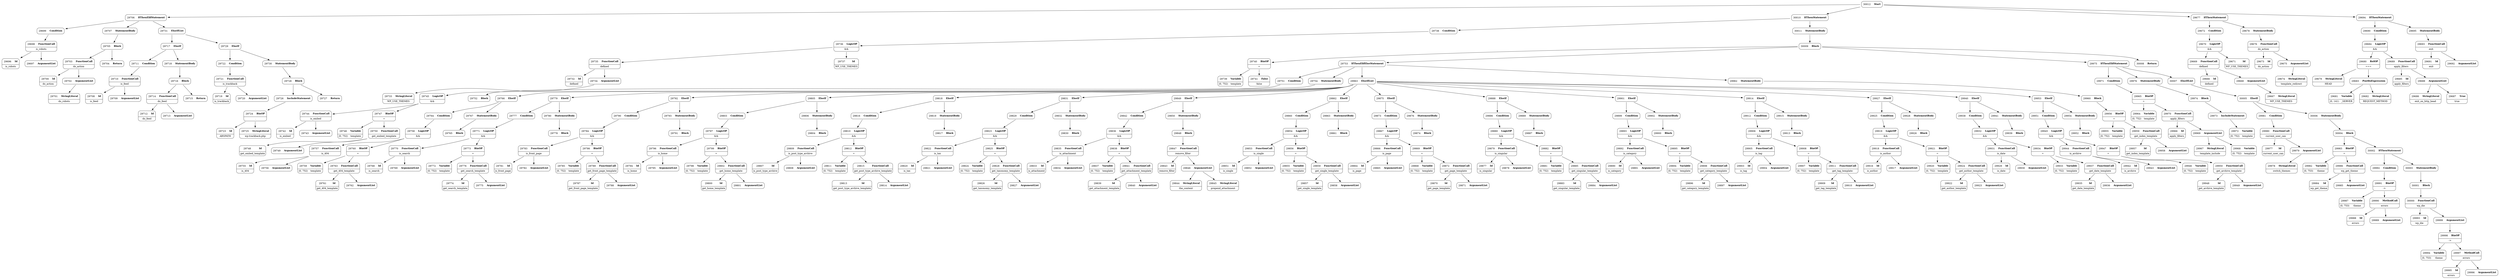digraph ast {
node [shape=none];
29696 [label=<<TABLE border='1' cellspacing='0' cellpadding='10' style='rounded' ><TR><TD border='0'>29696</TD><TD border='0'><B>Id</B></TD></TR><HR/><TR><TD border='0' cellpadding='5' colspan='2'>is_robots</TD></TR></TABLE>>];
29697 [label=<<TABLE border='1' cellspacing='0' cellpadding='10' style='rounded' ><TR><TD border='0'>29697</TD><TD border='0'><B>ArgumentList</B></TD></TR></TABLE>>];
29698 [label=<<TABLE border='1' cellspacing='0' cellpadding='10' style='rounded' ><TR><TD border='0'>29698</TD><TD border='0'><B>FunctionCall</B></TD></TR><HR/><TR><TD border='0' cellpadding='5' colspan='2'>is_robots</TD></TR></TABLE>>];
29698 -> 29696 [weight=2];
29698 -> 29697 [weight=2];
29699 [label=<<TABLE border='1' cellspacing='0' cellpadding='10' style='rounded' ><TR><TD border='0'>29699</TD><TD border='0'><B>Condition</B></TD></TR></TABLE>>];
29699 -> 29698 [weight=2];
29700 [label=<<TABLE border='1' cellspacing='0' cellpadding='10' style='rounded' ><TR><TD border='0'>29700</TD><TD border='0'><B>Id</B></TD></TR><HR/><TR><TD border='0' cellpadding='5' colspan='2'>do_action</TD></TR></TABLE>>];
29701 [label=<<TABLE border='1' cellspacing='0' cellpadding='10' style='rounded' ><TR><TD border='0'>29701</TD><TD border='0'><B>StringLiteral</B></TD></TR><HR/><TR><TD border='0' cellpadding='5' colspan='2'>do_robots</TD></TR></TABLE>>];
29702 [label=<<TABLE border='1' cellspacing='0' cellpadding='10' style='rounded' ><TR><TD border='0'>29702</TD><TD border='0'><B>ArgumentList</B></TD></TR></TABLE>>];
29702 -> 29701 [weight=2];
29703 [label=<<TABLE border='1' cellspacing='0' cellpadding='10' style='rounded' ><TR><TD border='0'>29703</TD><TD border='0'><B>FunctionCall</B></TD></TR><HR/><TR><TD border='0' cellpadding='5' colspan='2'>do_action</TD></TR></TABLE>>];
29703 -> 29700 [weight=2];
29703 -> 29702 [weight=2];
29704 [label=<<TABLE border='1' cellspacing='0' cellpadding='10' style='rounded' ><TR><TD border='0'>29704</TD><TD border='0'><B>Return</B></TD></TR></TABLE>>];
29705 [label=<<TABLE border='1' cellspacing='0' cellpadding='10' style='rounded' ><TR><TD border='0'>29705</TD><TD border='0'><B>Block</B></TD></TR></TABLE>>];
29705 -> 29703 [weight=2];
29705 -> 29704 [weight=2];
29706 [label=<<TABLE border='1' cellspacing='0' cellpadding='10' style='rounded' ><TR><TD border='0'>29706</TD><TD border='0'><B>IfThenElifStatement</B></TD></TR></TABLE>>];
29706 -> 29699 [weight=2];
29706 -> 29707 [weight=2];
29706 -> 29731 [weight=2];
29707 [label=<<TABLE border='1' cellspacing='0' cellpadding='10' style='rounded' ><TR><TD border='0'>29707</TD><TD border='0'><B>StatementBody</B></TD></TR></TABLE>>];
29707 -> 29705 [weight=2];
29708 [label=<<TABLE border='1' cellspacing='0' cellpadding='10' style='rounded' ><TR><TD border='0'>29708</TD><TD border='0'><B>Id</B></TD></TR><HR/><TR><TD border='0' cellpadding='5' colspan='2'>is_feed</TD></TR></TABLE>>];
29709 [label=<<TABLE border='1' cellspacing='0' cellpadding='10' style='rounded' ><TR><TD border='0'>29709</TD><TD border='0'><B>ArgumentList</B></TD></TR></TABLE>>];
29710 [label=<<TABLE border='1' cellspacing='0' cellpadding='10' style='rounded' ><TR><TD border='0'>29710</TD><TD border='0'><B>FunctionCall</B></TD></TR><HR/><TR><TD border='0' cellpadding='5' colspan='2'>is_feed</TD></TR></TABLE>>];
29710 -> 29708 [weight=2];
29710 -> 29709 [weight=2];
29711 [label=<<TABLE border='1' cellspacing='0' cellpadding='10' style='rounded' ><TR><TD border='0'>29711</TD><TD border='0'><B>Condition</B></TD></TR></TABLE>>];
29711 -> 29710 [weight=2];
29712 [label=<<TABLE border='1' cellspacing='0' cellpadding='10' style='rounded' ><TR><TD border='0'>29712</TD><TD border='0'><B>Id</B></TD></TR><HR/><TR><TD border='0' cellpadding='5' colspan='2'>do_feed</TD></TR></TABLE>>];
29713 [label=<<TABLE border='1' cellspacing='0' cellpadding='10' style='rounded' ><TR><TD border='0'>29713</TD><TD border='0'><B>ArgumentList</B></TD></TR></TABLE>>];
29714 [label=<<TABLE border='1' cellspacing='0' cellpadding='10' style='rounded' ><TR><TD border='0'>29714</TD><TD border='0'><B>FunctionCall</B></TD></TR><HR/><TR><TD border='0' cellpadding='5' colspan='2'>do_feed</TD></TR></TABLE>>];
29714 -> 29712 [weight=2];
29714 -> 29713 [weight=2];
29715 [label=<<TABLE border='1' cellspacing='0' cellpadding='10' style='rounded' ><TR><TD border='0'>29715</TD><TD border='0'><B>Return</B></TD></TR></TABLE>>];
29716 [label=<<TABLE border='1' cellspacing='0' cellpadding='10' style='rounded' ><TR><TD border='0'>29716</TD><TD border='0'><B>Block</B></TD></TR></TABLE>>];
29716 -> 29714 [weight=2];
29716 -> 29715 [weight=2];
29717 [label=<<TABLE border='1' cellspacing='0' cellpadding='10' style='rounded' ><TR><TD border='0'>29717</TD><TD border='0'><B>ElseIf</B></TD></TR></TABLE>>];
29717 -> 29711 [weight=2];
29717 -> 29718 [weight=2];
29718 [label=<<TABLE border='1' cellspacing='0' cellpadding='10' style='rounded' ><TR><TD border='0'>29718</TD><TD border='0'><B>StatementBody</B></TD></TR></TABLE>>];
29718 -> 29716 [weight=2];
29719 [label=<<TABLE border='1' cellspacing='0' cellpadding='10' style='rounded' ><TR><TD border='0'>29719</TD><TD border='0'><B>Id</B></TD></TR><HR/><TR><TD border='0' cellpadding='5' colspan='2'>is_trackback</TD></TR></TABLE>>];
29720 [label=<<TABLE border='1' cellspacing='0' cellpadding='10' style='rounded' ><TR><TD border='0'>29720</TD><TD border='0'><B>ArgumentList</B></TD></TR></TABLE>>];
29721 [label=<<TABLE border='1' cellspacing='0' cellpadding='10' style='rounded' ><TR><TD border='0'>29721</TD><TD border='0'><B>FunctionCall</B></TD></TR><HR/><TR><TD border='0' cellpadding='5' colspan='2'>is_trackback</TD></TR></TABLE>>];
29721 -> 29719 [weight=2];
29721 -> 29720 [weight=2];
29722 [label=<<TABLE border='1' cellspacing='0' cellpadding='10' style='rounded' ><TR><TD border='0'>29722</TD><TD border='0'><B>Condition</B></TD></TR></TABLE>>];
29722 -> 29721 [weight=2];
29723 [label=<<TABLE border='1' cellspacing='0' cellpadding='10' style='rounded' ><TR><TD border='0'>29723</TD><TD border='0'><B>Id</B></TD></TR><HR/><TR><TD border='0' cellpadding='5' colspan='2'>ABSPATH</TD></TR></TABLE>>];
29724 [label=<<TABLE border='1' cellspacing='0' cellpadding='10' style='rounded' ><TR><TD border='0'>29724</TD><TD border='0'><B>BinOP</B></TD></TR><HR/><TR><TD border='0' cellpadding='5' colspan='2'>.</TD></TR></TABLE>>];
29724 -> 29723 [weight=2];
29724 -> 29725 [weight=2];
29725 [label=<<TABLE border='1' cellspacing='0' cellpadding='10' style='rounded' ><TR><TD border='0'>29725</TD><TD border='0'><B>StringLiteral</B></TD></TR><HR/><TR><TD border='0' cellpadding='5' colspan='2'>wp-trackback.php</TD></TR></TABLE>>];
29726 [label=<<TABLE border='1' cellspacing='0' cellpadding='10' style='rounded' ><TR><TD border='0'>29726</TD><TD border='0'><B>IncludeStatement</B></TD></TR></TABLE>>];
29726 -> 29724 [weight=2];
29727 [label=<<TABLE border='1' cellspacing='0' cellpadding='10' style='rounded' ><TR><TD border='0'>29727</TD><TD border='0'><B>Return</B></TD></TR></TABLE>>];
29728 [label=<<TABLE border='1' cellspacing='0' cellpadding='10' style='rounded' ><TR><TD border='0'>29728</TD><TD border='0'><B>Block</B></TD></TR></TABLE>>];
29728 -> 29726 [weight=2];
29728 -> 29727 [weight=2];
29729 [label=<<TABLE border='1' cellspacing='0' cellpadding='10' style='rounded' ><TR><TD border='0'>29729</TD><TD border='0'><B>ElseIf</B></TD></TR></TABLE>>];
29729 -> 29722 [weight=2];
29729 -> 29730 [weight=2];
29730 [label=<<TABLE border='1' cellspacing='0' cellpadding='10' style='rounded' ><TR><TD border='0'>29730</TD><TD border='0'><B>StatementBody</B></TD></TR></TABLE>>];
29730 -> 29728 [weight=2];
29731 [label=<<TABLE border='1' cellspacing='0' cellpadding='10' style='rounded' ><TR><TD border='0'>29731</TD><TD border='0'><B>ElseIfList</B></TD></TR></TABLE>>];
29731 -> 29717 [weight=2];
29731 -> 29729 [weight=2];
29732 [label=<<TABLE border='1' cellspacing='0' cellpadding='10' style='rounded' ><TR><TD border='0'>29732</TD><TD border='0'><B>Id</B></TD></TR><HR/><TR><TD border='0' cellpadding='5' colspan='2'>defined</TD></TR></TABLE>>];
29733 [label=<<TABLE border='1' cellspacing='0' cellpadding='10' style='rounded' ><TR><TD border='0'>29733</TD><TD border='0'><B>StringLiteral</B></TD></TR><HR/><TR><TD border='0' cellpadding='5' colspan='2'>WP_USE_THEMES</TD></TR></TABLE>>];
29734 [label=<<TABLE border='1' cellspacing='0' cellpadding='10' style='rounded' ><TR><TD border='0'>29734</TD><TD border='0'><B>ArgumentList</B></TD></TR></TABLE>>];
29734 -> 29733 [weight=2];
29735 [label=<<TABLE border='1' cellspacing='0' cellpadding='10' style='rounded' ><TR><TD border='0'>29735</TD><TD border='0'><B>FunctionCall</B></TD></TR><HR/><TR><TD border='0' cellpadding='5' colspan='2'>defined</TD></TR></TABLE>>];
29735 -> 29732 [weight=2];
29735 -> 29734 [weight=2];
29736 [label=<<TABLE border='1' cellspacing='0' cellpadding='10' style='rounded' ><TR><TD border='0'>29736</TD><TD border='0'><B>LogicOP</B></TD></TR><HR/><TR><TD border='0' cellpadding='5' colspan='2'>&amp;&amp;</TD></TR></TABLE>>];
29736 -> 29735 [weight=2];
29736 -> 29737 [weight=2];
29737 [label=<<TABLE border='1' cellspacing='0' cellpadding='10' style='rounded' ><TR><TD border='0'>29737</TD><TD border='0'><B>Id</B></TD></TR><HR/><TR><TD border='0' cellpadding='5' colspan='2'>WP_USE_THEMES</TD></TR></TABLE>>];
29738 [label=<<TABLE border='1' cellspacing='0' cellpadding='10' style='rounded' ><TR><TD border='0'>29738</TD><TD border='0'><B>Condition</B></TD></TR></TABLE>>];
29738 -> 29736 [weight=2];
29739 [label=<<TABLE border='1' cellspacing='0' cellpadding='10' style='rounded' ><TR><TD border='0'>29739</TD><TD border='0'><B>Variable</B></TD></TR><HR/><TR><TD border='0' cellpadding='5'>(0, 752)</TD><TD border='0' cellpadding='5'>template</TD></TR></TABLE>>];
29740 [label=<<TABLE border='1' cellspacing='0' cellpadding='10' style='rounded' ><TR><TD border='0'>29740</TD><TD border='0'><B>BinOP</B></TD></TR><HR/><TR><TD border='0' cellpadding='5' colspan='2'>=</TD></TR></TABLE>>];
29740 -> 29739 [weight=2];
29740 -> 29741 [weight=2];
29741 [label=<<TABLE border='1' cellspacing='0' cellpadding='10' style='rounded' ><TR><TD border='0'>29741</TD><TD border='0'><B>False</B></TD></TR><HR/><TR><TD border='0' cellpadding='5' colspan='2'>false</TD></TR></TABLE>>];
29742 [label=<<TABLE border='1' cellspacing='0' cellpadding='10' style='rounded' ><TR><TD border='0'>29742</TD><TD border='0'><B>Id</B></TD></TR><HR/><TR><TD border='0' cellpadding='5' colspan='2'>is_embed</TD></TR></TABLE>>];
29743 [label=<<TABLE border='1' cellspacing='0' cellpadding='10' style='rounded' ><TR><TD border='0'>29743</TD><TD border='0'><B>ArgumentList</B></TD></TR></TABLE>>];
29744 [label=<<TABLE border='1' cellspacing='0' cellpadding='10' style='rounded' ><TR><TD border='0'>29744</TD><TD border='0'><B>FunctionCall</B></TD></TR><HR/><TR><TD border='0' cellpadding='5' colspan='2'>is_embed</TD></TR></TABLE>>];
29744 -> 29742 [weight=2];
29744 -> 29743 [weight=2];
29745 [label=<<TABLE border='1' cellspacing='0' cellpadding='10' style='rounded' ><TR><TD border='0'>29745</TD><TD border='0'><B>LogicOP</B></TD></TR><HR/><TR><TD border='0' cellpadding='5' colspan='2'>&amp;&amp;</TD></TR></TABLE>>];
29745 -> 29744 [weight=2];
29745 -> 29747 [weight=2];
29746 [label=<<TABLE border='1' cellspacing='0' cellpadding='10' style='rounded' ><TR><TD border='0'>29746</TD><TD border='0'><B>Variable</B></TD></TR><HR/><TR><TD border='0' cellpadding='5'>(0, 752)</TD><TD border='0' cellpadding='5'>template</TD></TR></TABLE>>];
29747 [label=<<TABLE border='1' cellspacing='0' cellpadding='10' style='rounded' ><TR><TD border='0'>29747</TD><TD border='0'><B>BinOP</B></TD></TR><HR/><TR><TD border='0' cellpadding='5' colspan='2'>=</TD></TR></TABLE>>];
29747 -> 29746 [weight=2];
29747 -> 29750 [weight=2];
29748 [label=<<TABLE border='1' cellspacing='0' cellpadding='10' style='rounded' ><TR><TD border='0'>29748</TD><TD border='0'><B>Id</B></TD></TR><HR/><TR><TD border='0' cellpadding='5' colspan='2'>get_embed_template</TD></TR></TABLE>>];
29749 [label=<<TABLE border='1' cellspacing='0' cellpadding='10' style='rounded' ><TR><TD border='0'>29749</TD><TD border='0'><B>ArgumentList</B></TD></TR></TABLE>>];
29750 [label=<<TABLE border='1' cellspacing='0' cellpadding='10' style='rounded' ><TR><TD border='0'>29750</TD><TD border='0'><B>FunctionCall</B></TD></TR><HR/><TR><TD border='0' cellpadding='5' colspan='2'>get_embed_template</TD></TR></TABLE>>];
29750 -> 29748 [weight=2];
29750 -> 29749 [weight=2];
29751 [label=<<TABLE border='1' cellspacing='0' cellpadding='10' style='rounded' ><TR><TD border='0'>29751</TD><TD border='0'><B>Condition</B></TD></TR></TABLE>>];
29751 -> 29745 [weight=2];
29752 [label=<<TABLE border='1' cellspacing='0' cellpadding='10' style='rounded' ><TR><TD border='0'>29752</TD><TD border='0'><B>Block</B></TD></TR></TABLE>>];
29753 [label=<<TABLE border='1' cellspacing='0' cellpadding='10' style='rounded' ><TR><TD border='0'>29753</TD><TD border='0'><B>IfThenElifElseStatement</B></TD></TR></TABLE>>];
29753 -> 29751 [weight=2];
29753 -> 29754 [weight=2];
29753 -> 29963 [weight=2];
29753 -> 29962 [weight=2];
29754 [label=<<TABLE border='1' cellspacing='0' cellpadding='10' style='rounded' ><TR><TD border='0'>29754</TD><TD border='0'><B>StatementBody</B></TD></TR></TABLE>>];
29754 -> 29752 [weight=2];
29755 [label=<<TABLE border='1' cellspacing='0' cellpadding='10' style='rounded' ><TR><TD border='0'>29755</TD><TD border='0'><B>Id</B></TD></TR><HR/><TR><TD border='0' cellpadding='5' colspan='2'>is_404</TD></TR></TABLE>>];
29756 [label=<<TABLE border='1' cellspacing='0' cellpadding='10' style='rounded' ><TR><TD border='0'>29756</TD><TD border='0'><B>ArgumentList</B></TD></TR></TABLE>>];
29757 [label=<<TABLE border='1' cellspacing='0' cellpadding='10' style='rounded' ><TR><TD border='0'>29757</TD><TD border='0'><B>FunctionCall</B></TD></TR><HR/><TR><TD border='0' cellpadding='5' colspan='2'>is_404</TD></TR></TABLE>>];
29757 -> 29755 [weight=2];
29757 -> 29756 [weight=2];
29758 [label=<<TABLE border='1' cellspacing='0' cellpadding='10' style='rounded' ><TR><TD border='0'>29758</TD><TD border='0'><B>LogicOP</B></TD></TR><HR/><TR><TD border='0' cellpadding='5' colspan='2'>&amp;&amp;</TD></TR></TABLE>>];
29758 -> 29757 [weight=2];
29758 -> 29760 [weight=2];
29759 [label=<<TABLE border='1' cellspacing='0' cellpadding='10' style='rounded' ><TR><TD border='0'>29759</TD><TD border='0'><B>Variable</B></TD></TR><HR/><TR><TD border='0' cellpadding='5'>(0, 752)</TD><TD border='0' cellpadding='5'>template</TD></TR></TABLE>>];
29760 [label=<<TABLE border='1' cellspacing='0' cellpadding='10' style='rounded' ><TR><TD border='0'>29760</TD><TD border='0'><B>BinOP</B></TD></TR><HR/><TR><TD border='0' cellpadding='5' colspan='2'>=</TD></TR></TABLE>>];
29760 -> 29759 [weight=2];
29760 -> 29763 [weight=2];
29761 [label=<<TABLE border='1' cellspacing='0' cellpadding='10' style='rounded' ><TR><TD border='0'>29761</TD><TD border='0'><B>Id</B></TD></TR><HR/><TR><TD border='0' cellpadding='5' colspan='2'>get_404_template</TD></TR></TABLE>>];
29762 [label=<<TABLE border='1' cellspacing='0' cellpadding='10' style='rounded' ><TR><TD border='0'>29762</TD><TD border='0'><B>ArgumentList</B></TD></TR></TABLE>>];
29763 [label=<<TABLE border='1' cellspacing='0' cellpadding='10' style='rounded' ><TR><TD border='0'>29763</TD><TD border='0'><B>FunctionCall</B></TD></TR><HR/><TR><TD border='0' cellpadding='5' colspan='2'>get_404_template</TD></TR></TABLE>>];
29763 -> 29761 [weight=2];
29763 -> 29762 [weight=2];
29764 [label=<<TABLE border='1' cellspacing='0' cellpadding='10' style='rounded' ><TR><TD border='0'>29764</TD><TD border='0'><B>Condition</B></TD></TR></TABLE>>];
29764 -> 29758 [weight=2];
29765 [label=<<TABLE border='1' cellspacing='0' cellpadding='10' style='rounded' ><TR><TD border='0'>29765</TD><TD border='0'><B>Block</B></TD></TR></TABLE>>];
29766 [label=<<TABLE border='1' cellspacing='0' cellpadding='10' style='rounded' ><TR><TD border='0'>29766</TD><TD border='0'><B>ElseIf</B></TD></TR></TABLE>>];
29766 -> 29764 [weight=2];
29766 -> 29767 [weight=2];
29767 [label=<<TABLE border='1' cellspacing='0' cellpadding='10' style='rounded' ><TR><TD border='0'>29767</TD><TD border='0'><B>StatementBody</B></TD></TR></TABLE>>];
29767 -> 29765 [weight=2];
29768 [label=<<TABLE border='1' cellspacing='0' cellpadding='10' style='rounded' ><TR><TD border='0'>29768</TD><TD border='0'><B>Id</B></TD></TR><HR/><TR><TD border='0' cellpadding='5' colspan='2'>is_search</TD></TR></TABLE>>];
29769 [label=<<TABLE border='1' cellspacing='0' cellpadding='10' style='rounded' ><TR><TD border='0'>29769</TD><TD border='0'><B>ArgumentList</B></TD></TR></TABLE>>];
29770 [label=<<TABLE border='1' cellspacing='0' cellpadding='10' style='rounded' ><TR><TD border='0'>29770</TD><TD border='0'><B>FunctionCall</B></TD></TR><HR/><TR><TD border='0' cellpadding='5' colspan='2'>is_search</TD></TR></TABLE>>];
29770 -> 29768 [weight=2];
29770 -> 29769 [weight=2];
29771 [label=<<TABLE border='1' cellspacing='0' cellpadding='10' style='rounded' ><TR><TD border='0'>29771</TD><TD border='0'><B>LogicOP</B></TD></TR><HR/><TR><TD border='0' cellpadding='5' colspan='2'>&amp;&amp;</TD></TR></TABLE>>];
29771 -> 29770 [weight=2];
29771 -> 29773 [weight=2];
29772 [label=<<TABLE border='1' cellspacing='0' cellpadding='10' style='rounded' ><TR><TD border='0'>29772</TD><TD border='0'><B>Variable</B></TD></TR><HR/><TR><TD border='0' cellpadding='5'>(0, 752)</TD><TD border='0' cellpadding='5'>template</TD></TR></TABLE>>];
29773 [label=<<TABLE border='1' cellspacing='0' cellpadding='10' style='rounded' ><TR><TD border='0'>29773</TD><TD border='0'><B>BinOP</B></TD></TR><HR/><TR><TD border='0' cellpadding='5' colspan='2'>=</TD></TR></TABLE>>];
29773 -> 29772 [weight=2];
29773 -> 29776 [weight=2];
29774 [label=<<TABLE border='1' cellspacing='0' cellpadding='10' style='rounded' ><TR><TD border='0'>29774</TD><TD border='0'><B>Id</B></TD></TR><HR/><TR><TD border='0' cellpadding='5' colspan='2'>get_search_template</TD></TR></TABLE>>];
29775 [label=<<TABLE border='1' cellspacing='0' cellpadding='10' style='rounded' ><TR><TD border='0'>29775</TD><TD border='0'><B>ArgumentList</B></TD></TR></TABLE>>];
29776 [label=<<TABLE border='1' cellspacing='0' cellpadding='10' style='rounded' ><TR><TD border='0'>29776</TD><TD border='0'><B>FunctionCall</B></TD></TR><HR/><TR><TD border='0' cellpadding='5' colspan='2'>get_search_template</TD></TR></TABLE>>];
29776 -> 29774 [weight=2];
29776 -> 29775 [weight=2];
29777 [label=<<TABLE border='1' cellspacing='0' cellpadding='10' style='rounded' ><TR><TD border='0'>29777</TD><TD border='0'><B>Condition</B></TD></TR></TABLE>>];
29777 -> 29771 [weight=2];
29778 [label=<<TABLE border='1' cellspacing='0' cellpadding='10' style='rounded' ><TR><TD border='0'>29778</TD><TD border='0'><B>Block</B></TD></TR></TABLE>>];
29779 [label=<<TABLE border='1' cellspacing='0' cellpadding='10' style='rounded' ><TR><TD border='0'>29779</TD><TD border='0'><B>ElseIf</B></TD></TR></TABLE>>];
29779 -> 29777 [weight=2];
29779 -> 29780 [weight=2];
29780 [label=<<TABLE border='1' cellspacing='0' cellpadding='10' style='rounded' ><TR><TD border='0'>29780</TD><TD border='0'><B>StatementBody</B></TD></TR></TABLE>>];
29780 -> 29778 [weight=2];
29781 [label=<<TABLE border='1' cellspacing='0' cellpadding='10' style='rounded' ><TR><TD border='0'>29781</TD><TD border='0'><B>Id</B></TD></TR><HR/><TR><TD border='0' cellpadding='5' colspan='2'>is_front_page</TD></TR></TABLE>>];
29782 [label=<<TABLE border='1' cellspacing='0' cellpadding='10' style='rounded' ><TR><TD border='0'>29782</TD><TD border='0'><B>ArgumentList</B></TD></TR></TABLE>>];
29783 [label=<<TABLE border='1' cellspacing='0' cellpadding='10' style='rounded' ><TR><TD border='0'>29783</TD><TD border='0'><B>FunctionCall</B></TD></TR><HR/><TR><TD border='0' cellpadding='5' colspan='2'>is_front_page</TD></TR></TABLE>>];
29783 -> 29781 [weight=2];
29783 -> 29782 [weight=2];
29784 [label=<<TABLE border='1' cellspacing='0' cellpadding='10' style='rounded' ><TR><TD border='0'>29784</TD><TD border='0'><B>LogicOP</B></TD></TR><HR/><TR><TD border='0' cellpadding='5' colspan='2'>&amp;&amp;</TD></TR></TABLE>>];
29784 -> 29783 [weight=2];
29784 -> 29786 [weight=2];
29785 [label=<<TABLE border='1' cellspacing='0' cellpadding='10' style='rounded' ><TR><TD border='0'>29785</TD><TD border='0'><B>Variable</B></TD></TR><HR/><TR><TD border='0' cellpadding='5'>(0, 752)</TD><TD border='0' cellpadding='5'>template</TD></TR></TABLE>>];
29786 [label=<<TABLE border='1' cellspacing='0' cellpadding='10' style='rounded' ><TR><TD border='0'>29786</TD><TD border='0'><B>BinOP</B></TD></TR><HR/><TR><TD border='0' cellpadding='5' colspan='2'>=</TD></TR></TABLE>>];
29786 -> 29785 [weight=2];
29786 -> 29789 [weight=2];
29787 [label=<<TABLE border='1' cellspacing='0' cellpadding='10' style='rounded' ><TR><TD border='0'>29787</TD><TD border='0'><B>Id</B></TD></TR><HR/><TR><TD border='0' cellpadding='5' colspan='2'>get_front_page_template</TD></TR></TABLE>>];
29788 [label=<<TABLE border='1' cellspacing='0' cellpadding='10' style='rounded' ><TR><TD border='0'>29788</TD><TD border='0'><B>ArgumentList</B></TD></TR></TABLE>>];
29789 [label=<<TABLE border='1' cellspacing='0' cellpadding='10' style='rounded' ><TR><TD border='0'>29789</TD><TD border='0'><B>FunctionCall</B></TD></TR><HR/><TR><TD border='0' cellpadding='5' colspan='2'>get_front_page_template</TD></TR></TABLE>>];
29789 -> 29787 [weight=2];
29789 -> 29788 [weight=2];
29790 [label=<<TABLE border='1' cellspacing='0' cellpadding='10' style='rounded' ><TR><TD border='0'>29790</TD><TD border='0'><B>Condition</B></TD></TR></TABLE>>];
29790 -> 29784 [weight=2];
29791 [label=<<TABLE border='1' cellspacing='0' cellpadding='10' style='rounded' ><TR><TD border='0'>29791</TD><TD border='0'><B>Block</B></TD></TR></TABLE>>];
29792 [label=<<TABLE border='1' cellspacing='0' cellpadding='10' style='rounded' ><TR><TD border='0'>29792</TD><TD border='0'><B>ElseIf</B></TD></TR></TABLE>>];
29792 -> 29790 [weight=2];
29792 -> 29793 [weight=2];
29793 [label=<<TABLE border='1' cellspacing='0' cellpadding='10' style='rounded' ><TR><TD border='0'>29793</TD><TD border='0'><B>StatementBody</B></TD></TR></TABLE>>];
29793 -> 29791 [weight=2];
29794 [label=<<TABLE border='1' cellspacing='0' cellpadding='10' style='rounded' ><TR><TD border='0'>29794</TD><TD border='0'><B>Id</B></TD></TR><HR/><TR><TD border='0' cellpadding='5' colspan='2'>is_home</TD></TR></TABLE>>];
29795 [label=<<TABLE border='1' cellspacing='0' cellpadding='10' style='rounded' ><TR><TD border='0'>29795</TD><TD border='0'><B>ArgumentList</B></TD></TR></TABLE>>];
29796 [label=<<TABLE border='1' cellspacing='0' cellpadding='10' style='rounded' ><TR><TD border='0'>29796</TD><TD border='0'><B>FunctionCall</B></TD></TR><HR/><TR><TD border='0' cellpadding='5' colspan='2'>is_home</TD></TR></TABLE>>];
29796 -> 29794 [weight=2];
29796 -> 29795 [weight=2];
29797 [label=<<TABLE border='1' cellspacing='0' cellpadding='10' style='rounded' ><TR><TD border='0'>29797</TD><TD border='0'><B>LogicOP</B></TD></TR><HR/><TR><TD border='0' cellpadding='5' colspan='2'>&amp;&amp;</TD></TR></TABLE>>];
29797 -> 29796 [weight=2];
29797 -> 29799 [weight=2];
29798 [label=<<TABLE border='1' cellspacing='0' cellpadding='10' style='rounded' ><TR><TD border='0'>29798</TD><TD border='0'><B>Variable</B></TD></TR><HR/><TR><TD border='0' cellpadding='5'>(0, 752)</TD><TD border='0' cellpadding='5'>template</TD></TR></TABLE>>];
29799 [label=<<TABLE border='1' cellspacing='0' cellpadding='10' style='rounded' ><TR><TD border='0'>29799</TD><TD border='0'><B>BinOP</B></TD></TR><HR/><TR><TD border='0' cellpadding='5' colspan='2'>=</TD></TR></TABLE>>];
29799 -> 29798 [weight=2];
29799 -> 29802 [weight=2];
29800 [label=<<TABLE border='1' cellspacing='0' cellpadding='10' style='rounded' ><TR><TD border='0'>29800</TD><TD border='0'><B>Id</B></TD></TR><HR/><TR><TD border='0' cellpadding='5' colspan='2'>get_home_template</TD></TR></TABLE>>];
29801 [label=<<TABLE border='1' cellspacing='0' cellpadding='10' style='rounded' ><TR><TD border='0'>29801</TD><TD border='0'><B>ArgumentList</B></TD></TR></TABLE>>];
29802 [label=<<TABLE border='1' cellspacing='0' cellpadding='10' style='rounded' ><TR><TD border='0'>29802</TD><TD border='0'><B>FunctionCall</B></TD></TR><HR/><TR><TD border='0' cellpadding='5' colspan='2'>get_home_template</TD></TR></TABLE>>];
29802 -> 29800 [weight=2];
29802 -> 29801 [weight=2];
29803 [label=<<TABLE border='1' cellspacing='0' cellpadding='10' style='rounded' ><TR><TD border='0'>29803</TD><TD border='0'><B>Condition</B></TD></TR></TABLE>>];
29803 -> 29797 [weight=2];
29804 [label=<<TABLE border='1' cellspacing='0' cellpadding='10' style='rounded' ><TR><TD border='0'>29804</TD><TD border='0'><B>Block</B></TD></TR></TABLE>>];
29805 [label=<<TABLE border='1' cellspacing='0' cellpadding='10' style='rounded' ><TR><TD border='0'>29805</TD><TD border='0'><B>ElseIf</B></TD></TR></TABLE>>];
29805 -> 29803 [weight=2];
29805 -> 29806 [weight=2];
29806 [label=<<TABLE border='1' cellspacing='0' cellpadding='10' style='rounded' ><TR><TD border='0'>29806</TD><TD border='0'><B>StatementBody</B></TD></TR></TABLE>>];
29806 -> 29804 [weight=2];
29807 [label=<<TABLE border='1' cellspacing='0' cellpadding='10' style='rounded' ><TR><TD border='0'>29807</TD><TD border='0'><B>Id</B></TD></TR><HR/><TR><TD border='0' cellpadding='5' colspan='2'>is_post_type_archive</TD></TR></TABLE>>];
29808 [label=<<TABLE border='1' cellspacing='0' cellpadding='10' style='rounded' ><TR><TD border='0'>29808</TD><TD border='0'><B>ArgumentList</B></TD></TR></TABLE>>];
29809 [label=<<TABLE border='1' cellspacing='0' cellpadding='10' style='rounded' ><TR><TD border='0'>29809</TD><TD border='0'><B>FunctionCall</B></TD></TR><HR/><TR><TD border='0' cellpadding='5' colspan='2'>is_post_type_archive</TD></TR></TABLE>>];
29809 -> 29807 [weight=2];
29809 -> 29808 [weight=2];
29810 [label=<<TABLE border='1' cellspacing='0' cellpadding='10' style='rounded' ><TR><TD border='0'>29810</TD><TD border='0'><B>LogicOP</B></TD></TR><HR/><TR><TD border='0' cellpadding='5' colspan='2'>&amp;&amp;</TD></TR></TABLE>>];
29810 -> 29809 [weight=2];
29810 -> 29812 [weight=2];
29811 [label=<<TABLE border='1' cellspacing='0' cellpadding='10' style='rounded' ><TR><TD border='0'>29811</TD><TD border='0'><B>Variable</B></TD></TR><HR/><TR><TD border='0' cellpadding='5'>(0, 752)</TD><TD border='0' cellpadding='5'>template</TD></TR></TABLE>>];
29812 [label=<<TABLE border='1' cellspacing='0' cellpadding='10' style='rounded' ><TR><TD border='0'>29812</TD><TD border='0'><B>BinOP</B></TD></TR><HR/><TR><TD border='0' cellpadding='5' colspan='2'>=</TD></TR></TABLE>>];
29812 -> 29811 [weight=2];
29812 -> 29815 [weight=2];
29813 [label=<<TABLE border='1' cellspacing='0' cellpadding='10' style='rounded' ><TR><TD border='0'>29813</TD><TD border='0'><B>Id</B></TD></TR><HR/><TR><TD border='0' cellpadding='5' colspan='2'>get_post_type_archive_template</TD></TR></TABLE>>];
29814 [label=<<TABLE border='1' cellspacing='0' cellpadding='10' style='rounded' ><TR><TD border='0'>29814</TD><TD border='0'><B>ArgumentList</B></TD></TR></TABLE>>];
29815 [label=<<TABLE border='1' cellspacing='0' cellpadding='10' style='rounded' ><TR><TD border='0'>29815</TD><TD border='0'><B>FunctionCall</B></TD></TR><HR/><TR><TD border='0' cellpadding='5' colspan='2'>get_post_type_archive_template</TD></TR></TABLE>>];
29815 -> 29813 [weight=2];
29815 -> 29814 [weight=2];
29816 [label=<<TABLE border='1' cellspacing='0' cellpadding='10' style='rounded' ><TR><TD border='0'>29816</TD><TD border='0'><B>Condition</B></TD></TR></TABLE>>];
29816 -> 29810 [weight=2];
29817 [label=<<TABLE border='1' cellspacing='0' cellpadding='10' style='rounded' ><TR><TD border='0'>29817</TD><TD border='0'><B>Block</B></TD></TR></TABLE>>];
29818 [label=<<TABLE border='1' cellspacing='0' cellpadding='10' style='rounded' ><TR><TD border='0'>29818</TD><TD border='0'><B>ElseIf</B></TD></TR></TABLE>>];
29818 -> 29816 [weight=2];
29818 -> 29819 [weight=2];
29819 [label=<<TABLE border='1' cellspacing='0' cellpadding='10' style='rounded' ><TR><TD border='0'>29819</TD><TD border='0'><B>StatementBody</B></TD></TR></TABLE>>];
29819 -> 29817 [weight=2];
29820 [label=<<TABLE border='1' cellspacing='0' cellpadding='10' style='rounded' ><TR><TD border='0'>29820</TD><TD border='0'><B>Id</B></TD></TR><HR/><TR><TD border='0' cellpadding='5' colspan='2'>is_tax</TD></TR></TABLE>>];
29821 [label=<<TABLE border='1' cellspacing='0' cellpadding='10' style='rounded' ><TR><TD border='0'>29821</TD><TD border='0'><B>ArgumentList</B></TD></TR></TABLE>>];
29822 [label=<<TABLE border='1' cellspacing='0' cellpadding='10' style='rounded' ><TR><TD border='0'>29822</TD><TD border='0'><B>FunctionCall</B></TD></TR><HR/><TR><TD border='0' cellpadding='5' colspan='2'>is_tax</TD></TR></TABLE>>];
29822 -> 29820 [weight=2];
29822 -> 29821 [weight=2];
29823 [label=<<TABLE border='1' cellspacing='0' cellpadding='10' style='rounded' ><TR><TD border='0'>29823</TD><TD border='0'><B>LogicOP</B></TD></TR><HR/><TR><TD border='0' cellpadding='5' colspan='2'>&amp;&amp;</TD></TR></TABLE>>];
29823 -> 29822 [weight=2];
29823 -> 29825 [weight=2];
29824 [label=<<TABLE border='1' cellspacing='0' cellpadding='10' style='rounded' ><TR><TD border='0'>29824</TD><TD border='0'><B>Variable</B></TD></TR><HR/><TR><TD border='0' cellpadding='5'>(0, 752)</TD><TD border='0' cellpadding='5'>template</TD></TR></TABLE>>];
29825 [label=<<TABLE border='1' cellspacing='0' cellpadding='10' style='rounded' ><TR><TD border='0'>29825</TD><TD border='0'><B>BinOP</B></TD></TR><HR/><TR><TD border='0' cellpadding='5' colspan='2'>=</TD></TR></TABLE>>];
29825 -> 29824 [weight=2];
29825 -> 29828 [weight=2];
29826 [label=<<TABLE border='1' cellspacing='0' cellpadding='10' style='rounded' ><TR><TD border='0'>29826</TD><TD border='0'><B>Id</B></TD></TR><HR/><TR><TD border='0' cellpadding='5' colspan='2'>get_taxonomy_template</TD></TR></TABLE>>];
29827 [label=<<TABLE border='1' cellspacing='0' cellpadding='10' style='rounded' ><TR><TD border='0'>29827</TD><TD border='0'><B>ArgumentList</B></TD></TR></TABLE>>];
29828 [label=<<TABLE border='1' cellspacing='0' cellpadding='10' style='rounded' ><TR><TD border='0'>29828</TD><TD border='0'><B>FunctionCall</B></TD></TR><HR/><TR><TD border='0' cellpadding='5' colspan='2'>get_taxonomy_template</TD></TR></TABLE>>];
29828 -> 29826 [weight=2];
29828 -> 29827 [weight=2];
29829 [label=<<TABLE border='1' cellspacing='0' cellpadding='10' style='rounded' ><TR><TD border='0'>29829</TD><TD border='0'><B>Condition</B></TD></TR></TABLE>>];
29829 -> 29823 [weight=2];
29830 [label=<<TABLE border='1' cellspacing='0' cellpadding='10' style='rounded' ><TR><TD border='0'>29830</TD><TD border='0'><B>Block</B></TD></TR></TABLE>>];
29831 [label=<<TABLE border='1' cellspacing='0' cellpadding='10' style='rounded' ><TR><TD border='0'>29831</TD><TD border='0'><B>ElseIf</B></TD></TR></TABLE>>];
29831 -> 29829 [weight=2];
29831 -> 29832 [weight=2];
29832 [label=<<TABLE border='1' cellspacing='0' cellpadding='10' style='rounded' ><TR><TD border='0'>29832</TD><TD border='0'><B>StatementBody</B></TD></TR></TABLE>>];
29832 -> 29830 [weight=2];
29833 [label=<<TABLE border='1' cellspacing='0' cellpadding='10' style='rounded' ><TR><TD border='0'>29833</TD><TD border='0'><B>Id</B></TD></TR><HR/><TR><TD border='0' cellpadding='5' colspan='2'>is_attachment</TD></TR></TABLE>>];
29834 [label=<<TABLE border='1' cellspacing='0' cellpadding='10' style='rounded' ><TR><TD border='0'>29834</TD><TD border='0'><B>ArgumentList</B></TD></TR></TABLE>>];
29835 [label=<<TABLE border='1' cellspacing='0' cellpadding='10' style='rounded' ><TR><TD border='0'>29835</TD><TD border='0'><B>FunctionCall</B></TD></TR><HR/><TR><TD border='0' cellpadding='5' colspan='2'>is_attachment</TD></TR></TABLE>>];
29835 -> 29833 [weight=2];
29835 -> 29834 [weight=2];
29836 [label=<<TABLE border='1' cellspacing='0' cellpadding='10' style='rounded' ><TR><TD border='0'>29836</TD><TD border='0'><B>LogicOP</B></TD></TR><HR/><TR><TD border='0' cellpadding='5' colspan='2'>&amp;&amp;</TD></TR></TABLE>>];
29836 -> 29835 [weight=2];
29836 -> 29838 [weight=2];
29837 [label=<<TABLE border='1' cellspacing='0' cellpadding='10' style='rounded' ><TR><TD border='0'>29837</TD><TD border='0'><B>Variable</B></TD></TR><HR/><TR><TD border='0' cellpadding='5'>(0, 752)</TD><TD border='0' cellpadding='5'>template</TD></TR></TABLE>>];
29838 [label=<<TABLE border='1' cellspacing='0' cellpadding='10' style='rounded' ><TR><TD border='0'>29838</TD><TD border='0'><B>BinOP</B></TD></TR><HR/><TR><TD border='0' cellpadding='5' colspan='2'>=</TD></TR></TABLE>>];
29838 -> 29837 [weight=2];
29838 -> 29841 [weight=2];
29839 [label=<<TABLE border='1' cellspacing='0' cellpadding='10' style='rounded' ><TR><TD border='0'>29839</TD><TD border='0'><B>Id</B></TD></TR><HR/><TR><TD border='0' cellpadding='5' colspan='2'>get_attachment_template</TD></TR></TABLE>>];
29840 [label=<<TABLE border='1' cellspacing='0' cellpadding='10' style='rounded' ><TR><TD border='0'>29840</TD><TD border='0'><B>ArgumentList</B></TD></TR></TABLE>>];
29841 [label=<<TABLE border='1' cellspacing='0' cellpadding='10' style='rounded' ><TR><TD border='0'>29841</TD><TD border='0'><B>FunctionCall</B></TD></TR><HR/><TR><TD border='0' cellpadding='5' colspan='2'>get_attachment_template</TD></TR></TABLE>>];
29841 -> 29839 [weight=2];
29841 -> 29840 [weight=2];
29842 [label=<<TABLE border='1' cellspacing='0' cellpadding='10' style='rounded' ><TR><TD border='0'>29842</TD><TD border='0'><B>Condition</B></TD></TR></TABLE>>];
29842 -> 29836 [weight=2];
29843 [label=<<TABLE border='1' cellspacing='0' cellpadding='10' style='rounded' ><TR><TD border='0'>29843</TD><TD border='0'><B>Id</B></TD></TR><HR/><TR><TD border='0' cellpadding='5' colspan='2'>remove_filter</TD></TR></TABLE>>];
29844 [label=<<TABLE border='1' cellspacing='0' cellpadding='10' style='rounded' ><TR><TD border='0'>29844</TD><TD border='0'><B>StringLiteral</B></TD></TR><HR/><TR><TD border='0' cellpadding='5' colspan='2'>the_content</TD></TR></TABLE>>];
29845 [label=<<TABLE border='1' cellspacing='0' cellpadding='10' style='rounded' ><TR><TD border='0'>29845</TD><TD border='0'><B>StringLiteral</B></TD></TR><HR/><TR><TD border='0' cellpadding='5' colspan='2'>prepend_attachment</TD></TR></TABLE>>];
29846 [label=<<TABLE border='1' cellspacing='0' cellpadding='10' style='rounded' ><TR><TD border='0'>29846</TD><TD border='0'><B>ArgumentList</B></TD></TR></TABLE>>];
29846 -> 29844 [weight=2];
29846 -> 29845 [weight=2];
29847 [label=<<TABLE border='1' cellspacing='0' cellpadding='10' style='rounded' ><TR><TD border='0'>29847</TD><TD border='0'><B>FunctionCall</B></TD></TR><HR/><TR><TD border='0' cellpadding='5' colspan='2'>remove_filter</TD></TR></TABLE>>];
29847 -> 29843 [weight=2];
29847 -> 29846 [weight=2];
29848 [label=<<TABLE border='1' cellspacing='0' cellpadding='10' style='rounded' ><TR><TD border='0'>29848</TD><TD border='0'><B>Block</B></TD></TR></TABLE>>];
29848 -> 29847 [weight=2];
29849 [label=<<TABLE border='1' cellspacing='0' cellpadding='10' style='rounded' ><TR><TD border='0'>29849</TD><TD border='0'><B>ElseIf</B></TD></TR></TABLE>>];
29849 -> 29842 [weight=2];
29849 -> 29850 [weight=2];
29850 [label=<<TABLE border='1' cellspacing='0' cellpadding='10' style='rounded' ><TR><TD border='0'>29850</TD><TD border='0'><B>StatementBody</B></TD></TR></TABLE>>];
29850 -> 29848 [weight=2];
29851 [label=<<TABLE border='1' cellspacing='0' cellpadding='10' style='rounded' ><TR><TD border='0'>29851</TD><TD border='0'><B>Id</B></TD></TR><HR/><TR><TD border='0' cellpadding='5' colspan='2'>is_single</TD></TR></TABLE>>];
29852 [label=<<TABLE border='1' cellspacing='0' cellpadding='10' style='rounded' ><TR><TD border='0'>29852</TD><TD border='0'><B>ArgumentList</B></TD></TR></TABLE>>];
29853 [label=<<TABLE border='1' cellspacing='0' cellpadding='10' style='rounded' ><TR><TD border='0'>29853</TD><TD border='0'><B>FunctionCall</B></TD></TR><HR/><TR><TD border='0' cellpadding='5' colspan='2'>is_single</TD></TR></TABLE>>];
29853 -> 29851 [weight=2];
29853 -> 29852 [weight=2];
29854 [label=<<TABLE border='1' cellspacing='0' cellpadding='10' style='rounded' ><TR><TD border='0'>29854</TD><TD border='0'><B>LogicOP</B></TD></TR><HR/><TR><TD border='0' cellpadding='5' colspan='2'>&amp;&amp;</TD></TR></TABLE>>];
29854 -> 29853 [weight=2];
29854 -> 29856 [weight=2];
29855 [label=<<TABLE border='1' cellspacing='0' cellpadding='10' style='rounded' ><TR><TD border='0'>29855</TD><TD border='0'><B>Variable</B></TD></TR><HR/><TR><TD border='0' cellpadding='5'>(0, 752)</TD><TD border='0' cellpadding='5'>template</TD></TR></TABLE>>];
29856 [label=<<TABLE border='1' cellspacing='0' cellpadding='10' style='rounded' ><TR><TD border='0'>29856</TD><TD border='0'><B>BinOP</B></TD></TR><HR/><TR><TD border='0' cellpadding='5' colspan='2'>=</TD></TR></TABLE>>];
29856 -> 29855 [weight=2];
29856 -> 29859 [weight=2];
29857 [label=<<TABLE border='1' cellspacing='0' cellpadding='10' style='rounded' ><TR><TD border='0'>29857</TD><TD border='0'><B>Id</B></TD></TR><HR/><TR><TD border='0' cellpadding='5' colspan='2'>get_single_template</TD></TR></TABLE>>];
29858 [label=<<TABLE border='1' cellspacing='0' cellpadding='10' style='rounded' ><TR><TD border='0'>29858</TD><TD border='0'><B>ArgumentList</B></TD></TR></TABLE>>];
29859 [label=<<TABLE border='1' cellspacing='0' cellpadding='10' style='rounded' ><TR><TD border='0'>29859</TD><TD border='0'><B>FunctionCall</B></TD></TR><HR/><TR><TD border='0' cellpadding='5' colspan='2'>get_single_template</TD></TR></TABLE>>];
29859 -> 29857 [weight=2];
29859 -> 29858 [weight=2];
29860 [label=<<TABLE border='1' cellspacing='0' cellpadding='10' style='rounded' ><TR><TD border='0'>29860</TD><TD border='0'><B>Condition</B></TD></TR></TABLE>>];
29860 -> 29854 [weight=2];
29861 [label=<<TABLE border='1' cellspacing='0' cellpadding='10' style='rounded' ><TR><TD border='0'>29861</TD><TD border='0'><B>Block</B></TD></TR></TABLE>>];
29862 [label=<<TABLE border='1' cellspacing='0' cellpadding='10' style='rounded' ><TR><TD border='0'>29862</TD><TD border='0'><B>ElseIf</B></TD></TR></TABLE>>];
29862 -> 29860 [weight=2];
29862 -> 29863 [weight=2];
29863 [label=<<TABLE border='1' cellspacing='0' cellpadding='10' style='rounded' ><TR><TD border='0'>29863</TD><TD border='0'><B>StatementBody</B></TD></TR></TABLE>>];
29863 -> 29861 [weight=2];
29864 [label=<<TABLE border='1' cellspacing='0' cellpadding='10' style='rounded' ><TR><TD border='0'>29864</TD><TD border='0'><B>Id</B></TD></TR><HR/><TR><TD border='0' cellpadding='5' colspan='2'>is_page</TD></TR></TABLE>>];
29865 [label=<<TABLE border='1' cellspacing='0' cellpadding='10' style='rounded' ><TR><TD border='0'>29865</TD><TD border='0'><B>ArgumentList</B></TD></TR></TABLE>>];
29866 [label=<<TABLE border='1' cellspacing='0' cellpadding='10' style='rounded' ><TR><TD border='0'>29866</TD><TD border='0'><B>FunctionCall</B></TD></TR><HR/><TR><TD border='0' cellpadding='5' colspan='2'>is_page</TD></TR></TABLE>>];
29866 -> 29864 [weight=2];
29866 -> 29865 [weight=2];
29867 [label=<<TABLE border='1' cellspacing='0' cellpadding='10' style='rounded' ><TR><TD border='0'>29867</TD><TD border='0'><B>LogicOP</B></TD></TR><HR/><TR><TD border='0' cellpadding='5' colspan='2'>&amp;&amp;</TD></TR></TABLE>>];
29867 -> 29866 [weight=2];
29867 -> 29869 [weight=2];
29868 [label=<<TABLE border='1' cellspacing='0' cellpadding='10' style='rounded' ><TR><TD border='0'>29868</TD><TD border='0'><B>Variable</B></TD></TR><HR/><TR><TD border='0' cellpadding='5'>(0, 752)</TD><TD border='0' cellpadding='5'>template</TD></TR></TABLE>>];
29869 [label=<<TABLE border='1' cellspacing='0' cellpadding='10' style='rounded' ><TR><TD border='0'>29869</TD><TD border='0'><B>BinOP</B></TD></TR><HR/><TR><TD border='0' cellpadding='5' colspan='2'>=</TD></TR></TABLE>>];
29869 -> 29868 [weight=2];
29869 -> 29872 [weight=2];
29870 [label=<<TABLE border='1' cellspacing='0' cellpadding='10' style='rounded' ><TR><TD border='0'>29870</TD><TD border='0'><B>Id</B></TD></TR><HR/><TR><TD border='0' cellpadding='5' colspan='2'>get_page_template</TD></TR></TABLE>>];
29871 [label=<<TABLE border='1' cellspacing='0' cellpadding='10' style='rounded' ><TR><TD border='0'>29871</TD><TD border='0'><B>ArgumentList</B></TD></TR></TABLE>>];
29872 [label=<<TABLE border='1' cellspacing='0' cellpadding='10' style='rounded' ><TR><TD border='0'>29872</TD><TD border='0'><B>FunctionCall</B></TD></TR><HR/><TR><TD border='0' cellpadding='5' colspan='2'>get_page_template</TD></TR></TABLE>>];
29872 -> 29870 [weight=2];
29872 -> 29871 [weight=2];
29873 [label=<<TABLE border='1' cellspacing='0' cellpadding='10' style='rounded' ><TR><TD border='0'>29873</TD><TD border='0'><B>Condition</B></TD></TR></TABLE>>];
29873 -> 29867 [weight=2];
29874 [label=<<TABLE border='1' cellspacing='0' cellpadding='10' style='rounded' ><TR><TD border='0'>29874</TD><TD border='0'><B>Block</B></TD></TR></TABLE>>];
29875 [label=<<TABLE border='1' cellspacing='0' cellpadding='10' style='rounded' ><TR><TD border='0'>29875</TD><TD border='0'><B>ElseIf</B></TD></TR></TABLE>>];
29875 -> 29873 [weight=2];
29875 -> 29876 [weight=2];
29876 [label=<<TABLE border='1' cellspacing='0' cellpadding='10' style='rounded' ><TR><TD border='0'>29876</TD><TD border='0'><B>StatementBody</B></TD></TR></TABLE>>];
29876 -> 29874 [weight=2];
29877 [label=<<TABLE border='1' cellspacing='0' cellpadding='10' style='rounded' ><TR><TD border='0'>29877</TD><TD border='0'><B>Id</B></TD></TR><HR/><TR><TD border='0' cellpadding='5' colspan='2'>is_singular</TD></TR></TABLE>>];
29878 [label=<<TABLE border='1' cellspacing='0' cellpadding='10' style='rounded' ><TR><TD border='0'>29878</TD><TD border='0'><B>ArgumentList</B></TD></TR></TABLE>>];
29879 [label=<<TABLE border='1' cellspacing='0' cellpadding='10' style='rounded' ><TR><TD border='0'>29879</TD><TD border='0'><B>FunctionCall</B></TD></TR><HR/><TR><TD border='0' cellpadding='5' colspan='2'>is_singular</TD></TR></TABLE>>];
29879 -> 29877 [weight=2];
29879 -> 29878 [weight=2];
29880 [label=<<TABLE border='1' cellspacing='0' cellpadding='10' style='rounded' ><TR><TD border='0'>29880</TD><TD border='0'><B>LogicOP</B></TD></TR><HR/><TR><TD border='0' cellpadding='5' colspan='2'>&amp;&amp;</TD></TR></TABLE>>];
29880 -> 29879 [weight=2];
29880 -> 29882 [weight=2];
29881 [label=<<TABLE border='1' cellspacing='0' cellpadding='10' style='rounded' ><TR><TD border='0'>29881</TD><TD border='0'><B>Variable</B></TD></TR><HR/><TR><TD border='0' cellpadding='5'>(0, 752)</TD><TD border='0' cellpadding='5'>template</TD></TR></TABLE>>];
29882 [label=<<TABLE border='1' cellspacing='0' cellpadding='10' style='rounded' ><TR><TD border='0'>29882</TD><TD border='0'><B>BinOP</B></TD></TR><HR/><TR><TD border='0' cellpadding='5' colspan='2'>=</TD></TR></TABLE>>];
29882 -> 29881 [weight=2];
29882 -> 29885 [weight=2];
29883 [label=<<TABLE border='1' cellspacing='0' cellpadding='10' style='rounded' ><TR><TD border='0'>29883</TD><TD border='0'><B>Id</B></TD></TR><HR/><TR><TD border='0' cellpadding='5' colspan='2'>get_singular_template</TD></TR></TABLE>>];
29884 [label=<<TABLE border='1' cellspacing='0' cellpadding='10' style='rounded' ><TR><TD border='0'>29884</TD><TD border='0'><B>ArgumentList</B></TD></TR></TABLE>>];
29885 [label=<<TABLE border='1' cellspacing='0' cellpadding='10' style='rounded' ><TR><TD border='0'>29885</TD><TD border='0'><B>FunctionCall</B></TD></TR><HR/><TR><TD border='0' cellpadding='5' colspan='2'>get_singular_template</TD></TR></TABLE>>];
29885 -> 29883 [weight=2];
29885 -> 29884 [weight=2];
29886 [label=<<TABLE border='1' cellspacing='0' cellpadding='10' style='rounded' ><TR><TD border='0'>29886</TD><TD border='0'><B>Condition</B></TD></TR></TABLE>>];
29886 -> 29880 [weight=2];
29887 [label=<<TABLE border='1' cellspacing='0' cellpadding='10' style='rounded' ><TR><TD border='0'>29887</TD><TD border='0'><B>Block</B></TD></TR></TABLE>>];
29888 [label=<<TABLE border='1' cellspacing='0' cellpadding='10' style='rounded' ><TR><TD border='0'>29888</TD><TD border='0'><B>ElseIf</B></TD></TR></TABLE>>];
29888 -> 29886 [weight=2];
29888 -> 29889 [weight=2];
29889 [label=<<TABLE border='1' cellspacing='0' cellpadding='10' style='rounded' ><TR><TD border='0'>29889</TD><TD border='0'><B>StatementBody</B></TD></TR></TABLE>>];
29889 -> 29887 [weight=2];
29890 [label=<<TABLE border='1' cellspacing='0' cellpadding='10' style='rounded' ><TR><TD border='0'>29890</TD><TD border='0'><B>Id</B></TD></TR><HR/><TR><TD border='0' cellpadding='5' colspan='2'>is_category</TD></TR></TABLE>>];
29891 [label=<<TABLE border='1' cellspacing='0' cellpadding='10' style='rounded' ><TR><TD border='0'>29891</TD><TD border='0'><B>ArgumentList</B></TD></TR></TABLE>>];
29892 [label=<<TABLE border='1' cellspacing='0' cellpadding='10' style='rounded' ><TR><TD border='0'>29892</TD><TD border='0'><B>FunctionCall</B></TD></TR><HR/><TR><TD border='0' cellpadding='5' colspan='2'>is_category</TD></TR></TABLE>>];
29892 -> 29890 [weight=2];
29892 -> 29891 [weight=2];
29893 [label=<<TABLE border='1' cellspacing='0' cellpadding='10' style='rounded' ><TR><TD border='0'>29893</TD><TD border='0'><B>LogicOP</B></TD></TR><HR/><TR><TD border='0' cellpadding='5' colspan='2'>&amp;&amp;</TD></TR></TABLE>>];
29893 -> 29892 [weight=2];
29893 -> 29895 [weight=2];
29894 [label=<<TABLE border='1' cellspacing='0' cellpadding='10' style='rounded' ><TR><TD border='0'>29894</TD><TD border='0'><B>Variable</B></TD></TR><HR/><TR><TD border='0' cellpadding='5'>(0, 752)</TD><TD border='0' cellpadding='5'>template</TD></TR></TABLE>>];
29895 [label=<<TABLE border='1' cellspacing='0' cellpadding='10' style='rounded' ><TR><TD border='0'>29895</TD><TD border='0'><B>BinOP</B></TD></TR><HR/><TR><TD border='0' cellpadding='5' colspan='2'>=</TD></TR></TABLE>>];
29895 -> 29894 [weight=2];
29895 -> 29898 [weight=2];
29896 [label=<<TABLE border='1' cellspacing='0' cellpadding='10' style='rounded' ><TR><TD border='0'>29896</TD><TD border='0'><B>Id</B></TD></TR><HR/><TR><TD border='0' cellpadding='5' colspan='2'>get_category_template</TD></TR></TABLE>>];
29897 [label=<<TABLE border='1' cellspacing='0' cellpadding='10' style='rounded' ><TR><TD border='0'>29897</TD><TD border='0'><B>ArgumentList</B></TD></TR></TABLE>>];
29898 [label=<<TABLE border='1' cellspacing='0' cellpadding='10' style='rounded' ><TR><TD border='0'>29898</TD><TD border='0'><B>FunctionCall</B></TD></TR><HR/><TR><TD border='0' cellpadding='5' colspan='2'>get_category_template</TD></TR></TABLE>>];
29898 -> 29896 [weight=2];
29898 -> 29897 [weight=2];
29899 [label=<<TABLE border='1' cellspacing='0' cellpadding='10' style='rounded' ><TR><TD border='0'>29899</TD><TD border='0'><B>Condition</B></TD></TR></TABLE>>];
29899 -> 29893 [weight=2];
29900 [label=<<TABLE border='1' cellspacing='0' cellpadding='10' style='rounded' ><TR><TD border='0'>29900</TD><TD border='0'><B>Block</B></TD></TR></TABLE>>];
29901 [label=<<TABLE border='1' cellspacing='0' cellpadding='10' style='rounded' ><TR><TD border='0'>29901</TD><TD border='0'><B>ElseIf</B></TD></TR></TABLE>>];
29901 -> 29899 [weight=2];
29901 -> 29902 [weight=2];
29902 [label=<<TABLE border='1' cellspacing='0' cellpadding='10' style='rounded' ><TR><TD border='0'>29902</TD><TD border='0'><B>StatementBody</B></TD></TR></TABLE>>];
29902 -> 29900 [weight=2];
29903 [label=<<TABLE border='1' cellspacing='0' cellpadding='10' style='rounded' ><TR><TD border='0'>29903</TD><TD border='0'><B>Id</B></TD></TR><HR/><TR><TD border='0' cellpadding='5' colspan='2'>is_tag</TD></TR></TABLE>>];
29904 [label=<<TABLE border='1' cellspacing='0' cellpadding='10' style='rounded' ><TR><TD border='0'>29904</TD><TD border='0'><B>ArgumentList</B></TD></TR></TABLE>>];
29905 [label=<<TABLE border='1' cellspacing='0' cellpadding='10' style='rounded' ><TR><TD border='0'>29905</TD><TD border='0'><B>FunctionCall</B></TD></TR><HR/><TR><TD border='0' cellpadding='5' colspan='2'>is_tag</TD></TR></TABLE>>];
29905 -> 29903 [weight=2];
29905 -> 29904 [weight=2];
29906 [label=<<TABLE border='1' cellspacing='0' cellpadding='10' style='rounded' ><TR><TD border='0'>29906</TD><TD border='0'><B>LogicOP</B></TD></TR><HR/><TR><TD border='0' cellpadding='5' colspan='2'>&amp;&amp;</TD></TR></TABLE>>];
29906 -> 29905 [weight=2];
29906 -> 29908 [weight=2];
29907 [label=<<TABLE border='1' cellspacing='0' cellpadding='10' style='rounded' ><TR><TD border='0'>29907</TD><TD border='0'><B>Variable</B></TD></TR><HR/><TR><TD border='0' cellpadding='5'>(0, 752)</TD><TD border='0' cellpadding='5'>template</TD></TR></TABLE>>];
29908 [label=<<TABLE border='1' cellspacing='0' cellpadding='10' style='rounded' ><TR><TD border='0'>29908</TD><TD border='0'><B>BinOP</B></TD></TR><HR/><TR><TD border='0' cellpadding='5' colspan='2'>=</TD></TR></TABLE>>];
29908 -> 29907 [weight=2];
29908 -> 29911 [weight=2];
29909 [label=<<TABLE border='1' cellspacing='0' cellpadding='10' style='rounded' ><TR><TD border='0'>29909</TD><TD border='0'><B>Id</B></TD></TR><HR/><TR><TD border='0' cellpadding='5' colspan='2'>get_tag_template</TD></TR></TABLE>>];
29910 [label=<<TABLE border='1' cellspacing='0' cellpadding='10' style='rounded' ><TR><TD border='0'>29910</TD><TD border='0'><B>ArgumentList</B></TD></TR></TABLE>>];
29911 [label=<<TABLE border='1' cellspacing='0' cellpadding='10' style='rounded' ><TR><TD border='0'>29911</TD><TD border='0'><B>FunctionCall</B></TD></TR><HR/><TR><TD border='0' cellpadding='5' colspan='2'>get_tag_template</TD></TR></TABLE>>];
29911 -> 29909 [weight=2];
29911 -> 29910 [weight=2];
29912 [label=<<TABLE border='1' cellspacing='0' cellpadding='10' style='rounded' ><TR><TD border='0'>29912</TD><TD border='0'><B>Condition</B></TD></TR></TABLE>>];
29912 -> 29906 [weight=2];
29913 [label=<<TABLE border='1' cellspacing='0' cellpadding='10' style='rounded' ><TR><TD border='0'>29913</TD><TD border='0'><B>Block</B></TD></TR></TABLE>>];
29914 [label=<<TABLE border='1' cellspacing='0' cellpadding='10' style='rounded' ><TR><TD border='0'>29914</TD><TD border='0'><B>ElseIf</B></TD></TR></TABLE>>];
29914 -> 29912 [weight=2];
29914 -> 29915 [weight=2];
29915 [label=<<TABLE border='1' cellspacing='0' cellpadding='10' style='rounded' ><TR><TD border='0'>29915</TD><TD border='0'><B>StatementBody</B></TD></TR></TABLE>>];
29915 -> 29913 [weight=2];
29916 [label=<<TABLE border='1' cellspacing='0' cellpadding='10' style='rounded' ><TR><TD border='0'>29916</TD><TD border='0'><B>Id</B></TD></TR><HR/><TR><TD border='0' cellpadding='5' colspan='2'>is_author</TD></TR></TABLE>>];
29917 [label=<<TABLE border='1' cellspacing='0' cellpadding='10' style='rounded' ><TR><TD border='0'>29917</TD><TD border='0'><B>ArgumentList</B></TD></TR></TABLE>>];
29918 [label=<<TABLE border='1' cellspacing='0' cellpadding='10' style='rounded' ><TR><TD border='0'>29918</TD><TD border='0'><B>FunctionCall</B></TD></TR><HR/><TR><TD border='0' cellpadding='5' colspan='2'>is_author</TD></TR></TABLE>>];
29918 -> 29916 [weight=2];
29918 -> 29917 [weight=2];
29919 [label=<<TABLE border='1' cellspacing='0' cellpadding='10' style='rounded' ><TR><TD border='0'>29919</TD><TD border='0'><B>LogicOP</B></TD></TR><HR/><TR><TD border='0' cellpadding='5' colspan='2'>&amp;&amp;</TD></TR></TABLE>>];
29919 -> 29918 [weight=2];
29919 -> 29921 [weight=2];
29920 [label=<<TABLE border='1' cellspacing='0' cellpadding='10' style='rounded' ><TR><TD border='0'>29920</TD><TD border='0'><B>Variable</B></TD></TR><HR/><TR><TD border='0' cellpadding='5'>(0, 752)</TD><TD border='0' cellpadding='5'>template</TD></TR></TABLE>>];
29921 [label=<<TABLE border='1' cellspacing='0' cellpadding='10' style='rounded' ><TR><TD border='0'>29921</TD><TD border='0'><B>BinOP</B></TD></TR><HR/><TR><TD border='0' cellpadding='5' colspan='2'>=</TD></TR></TABLE>>];
29921 -> 29920 [weight=2];
29921 -> 29924 [weight=2];
29922 [label=<<TABLE border='1' cellspacing='0' cellpadding='10' style='rounded' ><TR><TD border='0'>29922</TD><TD border='0'><B>Id</B></TD></TR><HR/><TR><TD border='0' cellpadding='5' colspan='2'>get_author_template</TD></TR></TABLE>>];
29923 [label=<<TABLE border='1' cellspacing='0' cellpadding='10' style='rounded' ><TR><TD border='0'>29923</TD><TD border='0'><B>ArgumentList</B></TD></TR></TABLE>>];
29924 [label=<<TABLE border='1' cellspacing='0' cellpadding='10' style='rounded' ><TR><TD border='0'>29924</TD><TD border='0'><B>FunctionCall</B></TD></TR><HR/><TR><TD border='0' cellpadding='5' colspan='2'>get_author_template</TD></TR></TABLE>>];
29924 -> 29922 [weight=2];
29924 -> 29923 [weight=2];
29925 [label=<<TABLE border='1' cellspacing='0' cellpadding='10' style='rounded' ><TR><TD border='0'>29925</TD><TD border='0'><B>Condition</B></TD></TR></TABLE>>];
29925 -> 29919 [weight=2];
29926 [label=<<TABLE border='1' cellspacing='0' cellpadding='10' style='rounded' ><TR><TD border='0'>29926</TD><TD border='0'><B>Block</B></TD></TR></TABLE>>];
29927 [label=<<TABLE border='1' cellspacing='0' cellpadding='10' style='rounded' ><TR><TD border='0'>29927</TD><TD border='0'><B>ElseIf</B></TD></TR></TABLE>>];
29927 -> 29925 [weight=2];
29927 -> 29928 [weight=2];
29928 [label=<<TABLE border='1' cellspacing='0' cellpadding='10' style='rounded' ><TR><TD border='0'>29928</TD><TD border='0'><B>StatementBody</B></TD></TR></TABLE>>];
29928 -> 29926 [weight=2];
29929 [label=<<TABLE border='1' cellspacing='0' cellpadding='10' style='rounded' ><TR><TD border='0'>29929</TD><TD border='0'><B>Id</B></TD></TR><HR/><TR><TD border='0' cellpadding='5' colspan='2'>is_date</TD></TR></TABLE>>];
29930 [label=<<TABLE border='1' cellspacing='0' cellpadding='10' style='rounded' ><TR><TD border='0'>29930</TD><TD border='0'><B>ArgumentList</B></TD></TR></TABLE>>];
29931 [label=<<TABLE border='1' cellspacing='0' cellpadding='10' style='rounded' ><TR><TD border='0'>29931</TD><TD border='0'><B>FunctionCall</B></TD></TR><HR/><TR><TD border='0' cellpadding='5' colspan='2'>is_date</TD></TR></TABLE>>];
29931 -> 29929 [weight=2];
29931 -> 29930 [weight=2];
29932 [label=<<TABLE border='1' cellspacing='0' cellpadding='10' style='rounded' ><TR><TD border='0'>29932</TD><TD border='0'><B>LogicOP</B></TD></TR><HR/><TR><TD border='0' cellpadding='5' colspan='2'>&amp;&amp;</TD></TR></TABLE>>];
29932 -> 29931 [weight=2];
29932 -> 29934 [weight=2];
29933 [label=<<TABLE border='1' cellspacing='0' cellpadding='10' style='rounded' ><TR><TD border='0'>29933</TD><TD border='0'><B>Variable</B></TD></TR><HR/><TR><TD border='0' cellpadding='5'>(0, 752)</TD><TD border='0' cellpadding='5'>template</TD></TR></TABLE>>];
29934 [label=<<TABLE border='1' cellspacing='0' cellpadding='10' style='rounded' ><TR><TD border='0'>29934</TD><TD border='0'><B>BinOP</B></TD></TR><HR/><TR><TD border='0' cellpadding='5' colspan='2'>=</TD></TR></TABLE>>];
29934 -> 29933 [weight=2];
29934 -> 29937 [weight=2];
29935 [label=<<TABLE border='1' cellspacing='0' cellpadding='10' style='rounded' ><TR><TD border='0'>29935</TD><TD border='0'><B>Id</B></TD></TR><HR/><TR><TD border='0' cellpadding='5' colspan='2'>get_date_template</TD></TR></TABLE>>];
29936 [label=<<TABLE border='1' cellspacing='0' cellpadding='10' style='rounded' ><TR><TD border='0'>29936</TD><TD border='0'><B>ArgumentList</B></TD></TR></TABLE>>];
29937 [label=<<TABLE border='1' cellspacing='0' cellpadding='10' style='rounded' ><TR><TD border='0'>29937</TD><TD border='0'><B>FunctionCall</B></TD></TR><HR/><TR><TD border='0' cellpadding='5' colspan='2'>get_date_template</TD></TR></TABLE>>];
29937 -> 29935 [weight=2];
29937 -> 29936 [weight=2];
29938 [label=<<TABLE border='1' cellspacing='0' cellpadding='10' style='rounded' ><TR><TD border='0'>29938</TD><TD border='0'><B>Condition</B></TD></TR></TABLE>>];
29938 -> 29932 [weight=2];
29939 [label=<<TABLE border='1' cellspacing='0' cellpadding='10' style='rounded' ><TR><TD border='0'>29939</TD><TD border='0'><B>Block</B></TD></TR></TABLE>>];
29940 [label=<<TABLE border='1' cellspacing='0' cellpadding='10' style='rounded' ><TR><TD border='0'>29940</TD><TD border='0'><B>ElseIf</B></TD></TR></TABLE>>];
29940 -> 29938 [weight=2];
29940 -> 29941 [weight=2];
29941 [label=<<TABLE border='1' cellspacing='0' cellpadding='10' style='rounded' ><TR><TD border='0'>29941</TD><TD border='0'><B>StatementBody</B></TD></TR></TABLE>>];
29941 -> 29939 [weight=2];
29942 [label=<<TABLE border='1' cellspacing='0' cellpadding='10' style='rounded' ><TR><TD border='0'>29942</TD><TD border='0'><B>Id</B></TD></TR><HR/><TR><TD border='0' cellpadding='5' colspan='2'>is_archive</TD></TR></TABLE>>];
29943 [label=<<TABLE border='1' cellspacing='0' cellpadding='10' style='rounded' ><TR><TD border='0'>29943</TD><TD border='0'><B>ArgumentList</B></TD></TR></TABLE>>];
29944 [label=<<TABLE border='1' cellspacing='0' cellpadding='10' style='rounded' ><TR><TD border='0'>29944</TD><TD border='0'><B>FunctionCall</B></TD></TR><HR/><TR><TD border='0' cellpadding='5' colspan='2'>is_archive</TD></TR></TABLE>>];
29944 -> 29942 [weight=2];
29944 -> 29943 [weight=2];
29945 [label=<<TABLE border='1' cellspacing='0' cellpadding='10' style='rounded' ><TR><TD border='0'>29945</TD><TD border='0'><B>LogicOP</B></TD></TR><HR/><TR><TD border='0' cellpadding='5' colspan='2'>&amp;&amp;</TD></TR></TABLE>>];
29945 -> 29944 [weight=2];
29945 -> 29947 [weight=2];
29946 [label=<<TABLE border='1' cellspacing='0' cellpadding='10' style='rounded' ><TR><TD border='0'>29946</TD><TD border='0'><B>Variable</B></TD></TR><HR/><TR><TD border='0' cellpadding='5'>(0, 752)</TD><TD border='0' cellpadding='5'>template</TD></TR></TABLE>>];
29947 [label=<<TABLE border='1' cellspacing='0' cellpadding='10' style='rounded' ><TR><TD border='0'>29947</TD><TD border='0'><B>BinOP</B></TD></TR><HR/><TR><TD border='0' cellpadding='5' colspan='2'>=</TD></TR></TABLE>>];
29947 -> 29946 [weight=2];
29947 -> 29950 [weight=2];
29948 [label=<<TABLE border='1' cellspacing='0' cellpadding='10' style='rounded' ><TR><TD border='0'>29948</TD><TD border='0'><B>Id</B></TD></TR><HR/><TR><TD border='0' cellpadding='5' colspan='2'>get_archive_template</TD></TR></TABLE>>];
29949 [label=<<TABLE border='1' cellspacing='0' cellpadding='10' style='rounded' ><TR><TD border='0'>29949</TD><TD border='0'><B>ArgumentList</B></TD></TR></TABLE>>];
29950 [label=<<TABLE border='1' cellspacing='0' cellpadding='10' style='rounded' ><TR><TD border='0'>29950</TD><TD border='0'><B>FunctionCall</B></TD></TR><HR/><TR><TD border='0' cellpadding='5' colspan='2'>get_archive_template</TD></TR></TABLE>>];
29950 -> 29948 [weight=2];
29950 -> 29949 [weight=2];
29951 [label=<<TABLE border='1' cellspacing='0' cellpadding='10' style='rounded' ><TR><TD border='0'>29951</TD><TD border='0'><B>Condition</B></TD></TR></TABLE>>];
29951 -> 29945 [weight=2];
29952 [label=<<TABLE border='1' cellspacing='0' cellpadding='10' style='rounded' ><TR><TD border='0'>29952</TD><TD border='0'><B>Block</B></TD></TR></TABLE>>];
29953 [label=<<TABLE border='1' cellspacing='0' cellpadding='10' style='rounded' ><TR><TD border='0'>29953</TD><TD border='0'><B>ElseIf</B></TD></TR></TABLE>>];
29953 -> 29951 [weight=2];
29953 -> 29954 [weight=2];
29954 [label=<<TABLE border='1' cellspacing='0' cellpadding='10' style='rounded' ><TR><TD border='0'>29954</TD><TD border='0'><B>StatementBody</B></TD></TR></TABLE>>];
29954 -> 29952 [weight=2];
29955 [label=<<TABLE border='1' cellspacing='0' cellpadding='10' style='rounded' ><TR><TD border='0'>29955</TD><TD border='0'><B>Variable</B></TD></TR><HR/><TR><TD border='0' cellpadding='5'>(0, 752)</TD><TD border='0' cellpadding='5'>template</TD></TR></TABLE>>];
29956 [label=<<TABLE border='1' cellspacing='0' cellpadding='10' style='rounded' ><TR><TD border='0'>29956</TD><TD border='0'><B>BinOP</B></TD></TR><HR/><TR><TD border='0' cellpadding='5' colspan='2'>=</TD></TR></TABLE>>];
29956 -> 29955 [weight=2];
29956 -> 29959 [weight=2];
29957 [label=<<TABLE border='1' cellspacing='0' cellpadding='10' style='rounded' ><TR><TD border='0'>29957</TD><TD border='0'><B>Id</B></TD></TR><HR/><TR><TD border='0' cellpadding='5' colspan='2'>get_index_template</TD></TR></TABLE>>];
29958 [label=<<TABLE border='1' cellspacing='0' cellpadding='10' style='rounded' ><TR><TD border='0'>29958</TD><TD border='0'><B>ArgumentList</B></TD></TR></TABLE>>];
29959 [label=<<TABLE border='1' cellspacing='0' cellpadding='10' style='rounded' ><TR><TD border='0'>29959</TD><TD border='0'><B>FunctionCall</B></TD></TR><HR/><TR><TD border='0' cellpadding='5' colspan='2'>get_index_template</TD></TR></TABLE>>];
29959 -> 29957 [weight=2];
29959 -> 29958 [weight=2];
29960 [label=<<TABLE border='1' cellspacing='0' cellpadding='10' style='rounded' ><TR><TD border='0'>29960</TD><TD border='0'><B>Block</B></TD></TR></TABLE>>];
29960 -> 29956 [weight=2];
29962 [label=<<TABLE border='1' cellspacing='0' cellpadding='10' style='rounded' ><TR><TD border='0'>29962</TD><TD border='0'><B>StatementBody</B></TD></TR></TABLE>>];
29962 -> 29960 [weight=2];
29963 [label=<<TABLE border='1' cellspacing='0' cellpadding='10' style='rounded' ><TR><TD border='0'>29963</TD><TD border='0'><B>ElseIfList</B></TD></TR></TABLE>>];
29963 -> 29766 [weight=2];
29963 -> 29779 [weight=2];
29963 -> 29792 [weight=2];
29963 -> 29805 [weight=2];
29963 -> 29818 [weight=2];
29963 -> 29831 [weight=2];
29963 -> 29849 [weight=2];
29963 -> 29862 [weight=2];
29963 -> 29875 [weight=2];
29963 -> 29888 [weight=2];
29963 -> 29901 [weight=2];
29963 -> 29914 [weight=2];
29963 -> 29927 [weight=2];
29963 -> 29940 [weight=2];
29963 -> 29953 [weight=2];
29964 [label=<<TABLE border='1' cellspacing='0' cellpadding='10' style='rounded' ><TR><TD border='0'>29964</TD><TD border='0'><B>Variable</B></TD></TR><HR/><TR><TD border='0' cellpadding='5'>(0, 752)</TD><TD border='0' cellpadding='5'>template</TD></TR></TABLE>>];
29965 [label=<<TABLE border='1' cellspacing='0' cellpadding='10' style='rounded' ><TR><TD border='0'>29965</TD><TD border='0'><B>BinOP</B></TD></TR><HR/><TR><TD border='0' cellpadding='5' colspan='2'>=</TD></TR></TABLE>>];
29965 -> 29964 [weight=2];
29965 -> 29970 [weight=2];
29966 [label=<<TABLE border='1' cellspacing='0' cellpadding='10' style='rounded' ><TR><TD border='0'>29966</TD><TD border='0'><B>Id</B></TD></TR><HR/><TR><TD border='0' cellpadding='5' colspan='2'>apply_filters</TD></TR></TABLE>>];
29967 [label=<<TABLE border='1' cellspacing='0' cellpadding='10' style='rounded' ><TR><TD border='0'>29967</TD><TD border='0'><B>StringLiteral</B></TD></TR><HR/><TR><TD border='0' cellpadding='5' colspan='2'>template_include</TD></TR></TABLE>>];
29968 [label=<<TABLE border='1' cellspacing='0' cellpadding='10' style='rounded' ><TR><TD border='0'>29968</TD><TD border='0'><B>Variable</B></TD></TR><HR/><TR><TD border='0' cellpadding='5'>(0, 752)</TD><TD border='0' cellpadding='5'>template</TD></TR></TABLE>>];
29969 [label=<<TABLE border='1' cellspacing='0' cellpadding='10' style='rounded' ><TR><TD border='0'>29969</TD><TD border='0'><B>ArgumentList</B></TD></TR></TABLE>>];
29969 -> 29967 [weight=2];
29969 -> 29968 [weight=2];
29970 [label=<<TABLE border='1' cellspacing='0' cellpadding='10' style='rounded' ><TR><TD border='0'>29970</TD><TD border='0'><B>FunctionCall</B></TD></TR><HR/><TR><TD border='0' cellpadding='5' colspan='2'>apply_filters</TD></TR></TABLE>>];
29970 -> 29966 [weight=2];
29970 -> 29969 [weight=2];
29971 [label=<<TABLE border='1' cellspacing='0' cellpadding='10' style='rounded' ><TR><TD border='0'>29971</TD><TD border='0'><B>Condition</B></TD></TR></TABLE>>];
29971 -> 29965 [weight=2];
29972 [label=<<TABLE border='1' cellspacing='0' cellpadding='10' style='rounded' ><TR><TD border='0'>29972</TD><TD border='0'><B>Variable</B></TD></TR><HR/><TR><TD border='0' cellpadding='5'>(0, 752)</TD><TD border='0' cellpadding='5'>template</TD></TR></TABLE>>];
29973 [label=<<TABLE border='1' cellspacing='0' cellpadding='10' style='rounded' ><TR><TD border='0'>29973</TD><TD border='0'><B>IncludeStatement</B></TD></TR></TABLE>>];
29973 -> 29972 [weight=2];
29974 [label=<<TABLE border='1' cellspacing='0' cellpadding='10' style='rounded' ><TR><TD border='0'>29974</TD><TD border='0'><B>Block</B></TD></TR></TABLE>>];
29974 -> 29973 [weight=2];
29975 [label=<<TABLE border='1' cellspacing='0' cellpadding='10' style='rounded' ><TR><TD border='0'>29975</TD><TD border='0'><B>IfThenElifStatement</B></TD></TR></TABLE>>];
29975 -> 29971 [weight=2];
29975 -> 29976 [weight=2];
29975 -> 30007 [weight=2];
29976 [label=<<TABLE border='1' cellspacing='0' cellpadding='10' style='rounded' ><TR><TD border='0'>29976</TD><TD border='0'><B>StatementBody</B></TD></TR></TABLE>>];
29976 -> 29974 [weight=2];
29977 [label=<<TABLE border='1' cellspacing='0' cellpadding='10' style='rounded' ><TR><TD border='0'>29977</TD><TD border='0'><B>Id</B></TD></TR><HR/><TR><TD border='0' cellpadding='5' colspan='2'>current_user_can</TD></TR></TABLE>>];
29978 [label=<<TABLE border='1' cellspacing='0' cellpadding='10' style='rounded' ><TR><TD border='0'>29978</TD><TD border='0'><B>StringLiteral</B></TD></TR><HR/><TR><TD border='0' cellpadding='5' colspan='2'>switch_themes</TD></TR></TABLE>>];
29979 [label=<<TABLE border='1' cellspacing='0' cellpadding='10' style='rounded' ><TR><TD border='0'>29979</TD><TD border='0'><B>ArgumentList</B></TD></TR></TABLE>>];
29979 -> 29978 [weight=2];
29980 [label=<<TABLE border='1' cellspacing='0' cellpadding='10' style='rounded' ><TR><TD border='0'>29980</TD><TD border='0'><B>FunctionCall</B></TD></TR><HR/><TR><TD border='0' cellpadding='5' colspan='2'>current_user_can</TD></TR></TABLE>>];
29980 -> 29977 [weight=2];
29980 -> 29979 [weight=2];
29981 [label=<<TABLE border='1' cellspacing='0' cellpadding='10' style='rounded' ><TR><TD border='0'>29981</TD><TD border='0'><B>Condition</B></TD></TR></TABLE>>];
29981 -> 29980 [weight=2];
29982 [label=<<TABLE border='1' cellspacing='0' cellpadding='10' style='rounded' ><TR><TD border='0'>29982</TD><TD border='0'><B>Variable</B></TD></TR><HR/><TR><TD border='0' cellpadding='5'>(0, 753)</TD><TD border='0' cellpadding='5'>theme</TD></TR></TABLE>>];
29983 [label=<<TABLE border='1' cellspacing='0' cellpadding='10' style='rounded' ><TR><TD border='0'>29983</TD><TD border='0'><B>BinOP</B></TD></TR><HR/><TR><TD border='0' cellpadding='5' colspan='2'>=</TD></TR></TABLE>>];
29983 -> 29982 [weight=2];
29983 -> 29986 [weight=2];
29984 [label=<<TABLE border='1' cellspacing='0' cellpadding='10' style='rounded' ><TR><TD border='0'>29984</TD><TD border='0'><B>Id</B></TD></TR><HR/><TR><TD border='0' cellpadding='5' colspan='2'>wp_get_theme</TD></TR></TABLE>>];
29985 [label=<<TABLE border='1' cellspacing='0' cellpadding='10' style='rounded' ><TR><TD border='0'>29985</TD><TD border='0'><B>ArgumentList</B></TD></TR></TABLE>>];
29986 [label=<<TABLE border='1' cellspacing='0' cellpadding='10' style='rounded' ><TR><TD border='0'>29986</TD><TD border='0'><B>FunctionCall</B></TD></TR><HR/><TR><TD border='0' cellpadding='5' colspan='2'>wp_get_theme</TD></TR></TABLE>>];
29986 -> 29984 [weight=2];
29986 -> 29985 [weight=2];
29987 [label=<<TABLE border='1' cellspacing='0' cellpadding='10' style='rounded' ><TR><TD border='0'>29987</TD><TD border='0'><B>Variable</B></TD></TR><HR/><TR><TD border='0' cellpadding='5'>(0, 753)</TD><TD border='0' cellpadding='5'>theme</TD></TR></TABLE>>];
29988 [label=<<TABLE border='1' cellspacing='0' cellpadding='10' style='rounded' ><TR><TD border='0'>29988</TD><TD border='0'><B>Id</B></TD></TR><HR/><TR><TD border='0' cellpadding='5' colspan='2'>errors</TD></TR></TABLE>>];
29989 [label=<<TABLE border='1' cellspacing='0' cellpadding='10' style='rounded' ><TR><TD border='0'>29989</TD><TD border='0'><B>ArgumentList</B></TD></TR></TABLE>>];
29990 [label=<<TABLE border='1' cellspacing='0' cellpadding='10' style='rounded' ><TR><TD border='0'>29990</TD><TD border='0'><B>MethodCall</B></TD></TR><HR/><TR><TD border='0' cellpadding='5' colspan='2'>errors</TD></TR></TABLE>>];
29990 -> 29988 [weight=2];
29990 -> 29989 [weight=2];
29991 [label=<<TABLE border='1' cellspacing='0' cellpadding='10' style='rounded' ><TR><TD border='0'>29991</TD><TD border='0'><B>BinOP</B></TD></TR><HR/><TR><TD border='0' cellpadding='5' colspan='2'>-&gt;</TD></TR></TABLE>>];
29991 -> 29987 [weight=2];
29991 -> 29990 [weight=2];
29992 [label=<<TABLE border='1' cellspacing='0' cellpadding='10' style='rounded' ><TR><TD border='0'>29992</TD><TD border='0'><B>Condition</B></TD></TR></TABLE>>];
29992 -> 29991 [weight=2];
29993 [label=<<TABLE border='1' cellspacing='0' cellpadding='10' style='rounded' ><TR><TD border='0'>29993</TD><TD border='0'><B>Id</B></TD></TR><HR/><TR><TD border='0' cellpadding='5' colspan='2'>wp_die</TD></TR></TABLE>>];
29994 [label=<<TABLE border='1' cellspacing='0' cellpadding='10' style='rounded' ><TR><TD border='0'>29994</TD><TD border='0'><B>Variable</B></TD></TR><HR/><TR><TD border='0' cellpadding='5'>(0, 753)</TD><TD border='0' cellpadding='5'>theme</TD></TR></TABLE>>];
29995 [label=<<TABLE border='1' cellspacing='0' cellpadding='10' style='rounded' ><TR><TD border='0'>29995</TD><TD border='0'><B>Id</B></TD></TR><HR/><TR><TD border='0' cellpadding='5' colspan='2'>errors</TD></TR></TABLE>>];
29996 [label=<<TABLE border='1' cellspacing='0' cellpadding='10' style='rounded' ><TR><TD border='0'>29996</TD><TD border='0'><B>ArgumentList</B></TD></TR></TABLE>>];
29997 [label=<<TABLE border='1' cellspacing='0' cellpadding='10' style='rounded' ><TR><TD border='0'>29997</TD><TD border='0'><B>MethodCall</B></TD></TR><HR/><TR><TD border='0' cellpadding='5' colspan='2'>errors</TD></TR></TABLE>>];
29997 -> 29995 [weight=2];
29997 -> 29996 [weight=2];
29998 [label=<<TABLE border='1' cellspacing='0' cellpadding='10' style='rounded' ><TR><TD border='0'>29998</TD><TD border='0'><B>BinOP</B></TD></TR><HR/><TR><TD border='0' cellpadding='5' colspan='2'>-&gt;</TD></TR></TABLE>>];
29998 -> 29994 [weight=2];
29998 -> 29997 [weight=2];
29999 [label=<<TABLE border='1' cellspacing='0' cellpadding='10' style='rounded' ><TR><TD border='0'>29999</TD><TD border='0'><B>ArgumentList</B></TD></TR></TABLE>>];
29999 -> 29998 [weight=2];
30000 [label=<<TABLE border='1' cellspacing='0' cellpadding='10' style='rounded' ><TR><TD border='0'>30000</TD><TD border='0'><B>FunctionCall</B></TD></TR><HR/><TR><TD border='0' cellpadding='5' colspan='2'>wp_die</TD></TR></TABLE>>];
30000 -> 29993 [weight=2];
30000 -> 29999 [weight=2];
30001 [label=<<TABLE border='1' cellspacing='0' cellpadding='10' style='rounded' ><TR><TD border='0'>30001</TD><TD border='0'><B>Block</B></TD></TR></TABLE>>];
30001 -> 30000 [weight=2];
30002 [label=<<TABLE border='1' cellspacing='0' cellpadding='10' style='rounded' ><TR><TD border='0'>30002</TD><TD border='0'><B>IfThenStatement</B></TD></TR></TABLE>>];
30002 -> 29992 [weight=2];
30002 -> 30003 [weight=2];
30003 [label=<<TABLE border='1' cellspacing='0' cellpadding='10' style='rounded' ><TR><TD border='0'>30003</TD><TD border='0'><B>StatementBody</B></TD></TR></TABLE>>];
30003 -> 30001 [weight=2];
30004 [label=<<TABLE border='1' cellspacing='0' cellpadding='10' style='rounded' ><TR><TD border='0'>30004</TD><TD border='0'><B>Block</B></TD></TR></TABLE>>];
30004 -> 29983 [weight=2];
30004 -> 30002 [weight=2];
30005 [label=<<TABLE border='1' cellspacing='0' cellpadding='10' style='rounded' ><TR><TD border='0'>30005</TD><TD border='0'><B>ElseIf</B></TD></TR></TABLE>>];
30005 -> 29981 [weight=2];
30005 -> 30006 [weight=2];
30006 [label=<<TABLE border='1' cellspacing='0' cellpadding='10' style='rounded' ><TR><TD border='0'>30006</TD><TD border='0'><B>StatementBody</B></TD></TR></TABLE>>];
30006 -> 30004 [weight=2];
30007 [label=<<TABLE border='1' cellspacing='0' cellpadding='10' style='rounded' ><TR><TD border='0'>30007</TD><TD border='0'><B>ElseIfList</B></TD></TR></TABLE>>];
30007 -> 30005 [weight=2];
30008 [label=<<TABLE border='1' cellspacing='0' cellpadding='10' style='rounded' ><TR><TD border='0'>30008</TD><TD border='0'><B>Return</B></TD></TR></TABLE>>];
30009 [label=<<TABLE border='1' cellspacing='0' cellpadding='10' style='rounded' ><TR><TD border='0'>30009</TD><TD border='0'><B>Block</B></TD></TR></TABLE>>];
30009 -> 29740 [weight=2];
30009 -> 29753 [weight=2];
30009 -> 29975 [weight=2];
30009 -> 30008 [weight=2];
30010 [label=<<TABLE border='1' cellspacing='0' cellpadding='10' style='rounded' ><TR><TD border='0'>30010</TD><TD border='0'><B>IfThenStatement</B></TD></TR></TABLE>>];
30010 -> 29738 [weight=2];
30010 -> 30011 [weight=2];
30011 [label=<<TABLE border='1' cellspacing='0' cellpadding='10' style='rounded' ><TR><TD border='0'>30011</TD><TD border='0'><B>StatementBody</B></TD></TR></TABLE>>];
30011 -> 30009 [weight=2];
30012 [label=<<TABLE border='1' cellspacing='0' cellpadding='10' style='rounded' ><TR><TD border='0'>30012</TD><TD border='0'><B>Start</B></TD></TR></TABLE>>];
30012 -> 29677 [weight=2];
30012 -> 29694 [weight=2];
30012 -> 29706 [weight=2];
30012 -> 30010 [weight=2];
29666 [label=<<TABLE border='1' cellspacing='0' cellpadding='10' style='rounded' ><TR><TD border='0'>29666</TD><TD border='0'><B>Id</B></TD></TR><HR/><TR><TD border='0' cellpadding='5' colspan='2'>defined</TD></TR></TABLE>>];
29667 [label=<<TABLE border='1' cellspacing='0' cellpadding='10' style='rounded' ><TR><TD border='0'>29667</TD><TD border='0'><B>StringLiteral</B></TD></TR><HR/><TR><TD border='0' cellpadding='5' colspan='2'>WP_USE_THEMES</TD></TR></TABLE>>];
29668 [label=<<TABLE border='1' cellspacing='0' cellpadding='10' style='rounded' ><TR><TD border='0'>29668</TD><TD border='0'><B>ArgumentList</B></TD></TR></TABLE>>];
29668 -> 29667 [weight=2];
29669 [label=<<TABLE border='1' cellspacing='0' cellpadding='10' style='rounded' ><TR><TD border='0'>29669</TD><TD border='0'><B>FunctionCall</B></TD></TR><HR/><TR><TD border='0' cellpadding='5' colspan='2'>defined</TD></TR></TABLE>>];
29669 -> 29666 [weight=2];
29669 -> 29668 [weight=2];
29670 [label=<<TABLE border='1' cellspacing='0' cellpadding='10' style='rounded' ><TR><TD border='0'>29670</TD><TD border='0'><B>LogicOP</B></TD></TR><HR/><TR><TD border='0' cellpadding='5' colspan='2'>&amp;&amp;</TD></TR></TABLE>>];
29670 -> 29669 [weight=2];
29670 -> 29671 [weight=2];
29671 [label=<<TABLE border='1' cellspacing='0' cellpadding='10' style='rounded' ><TR><TD border='0'>29671</TD><TD border='0'><B>Id</B></TD></TR><HR/><TR><TD border='0' cellpadding='5' colspan='2'>WP_USE_THEMES</TD></TR></TABLE>>];
29672 [label=<<TABLE border='1' cellspacing='0' cellpadding='10' style='rounded' ><TR><TD border='0'>29672</TD><TD border='0'><B>Condition</B></TD></TR></TABLE>>];
29672 -> 29670 [weight=2];
29673 [label=<<TABLE border='1' cellspacing='0' cellpadding='10' style='rounded' ><TR><TD border='0'>29673</TD><TD border='0'><B>Id</B></TD></TR><HR/><TR><TD border='0' cellpadding='5' colspan='2'>do_action</TD></TR></TABLE>>];
29674 [label=<<TABLE border='1' cellspacing='0' cellpadding='10' style='rounded' ><TR><TD border='0'>29674</TD><TD border='0'><B>StringLiteral</B></TD></TR><HR/><TR><TD border='0' cellpadding='5' colspan='2'>template_redirect</TD></TR></TABLE>>];
29675 [label=<<TABLE border='1' cellspacing='0' cellpadding='10' style='rounded' ><TR><TD border='0'>29675</TD><TD border='0'><B>ArgumentList</B></TD></TR></TABLE>>];
29675 -> 29674 [weight=2];
29676 [label=<<TABLE border='1' cellspacing='0' cellpadding='10' style='rounded' ><TR><TD border='0'>29676</TD><TD border='0'><B>FunctionCall</B></TD></TR><HR/><TR><TD border='0' cellpadding='5' colspan='2'>do_action</TD></TR></TABLE>>];
29676 -> 29673 [weight=2];
29676 -> 29675 [weight=2];
29677 [label=<<TABLE border='1' cellspacing='0' cellpadding='10' style='rounded' ><TR><TD border='0'>29677</TD><TD border='0'><B>IfThenStatement</B></TD></TR></TABLE>>];
29677 -> 29672 [weight=2];
29677 -> 29678 [weight=2];
29678 [label=<<TABLE border='1' cellspacing='0' cellpadding='10' style='rounded' ><TR><TD border='0'>29678</TD><TD border='0'><B>StatementBody</B></TD></TR></TABLE>>];
29678 -> 29676 [weight=2];
29679 [label=<<TABLE border='1' cellspacing='0' cellpadding='10' style='rounded' ><TR><TD border='0'>29679</TD><TD border='0'><B>StringLiteral</B></TD></TR><HR/><TR><TD border='0' cellpadding='5' colspan='2'>HEAD</TD></TR></TABLE>>];
29680 [label=<<TABLE border='1' cellspacing='0' cellpadding='10' style='rounded' ><TR><TD border='0'>29680</TD><TD border='0'><B>RelOP</B></TD></TR><HR/><TR><TD border='0' cellpadding='5' colspan='2'>===</TD></TR></TABLE>>];
29680 -> 29679 [weight=2];
29680 -> 29683 [weight=2];
29681 [label=<<TABLE border='1' cellspacing='0' cellpadding='10' style='rounded' ><TR><TD border='0'>29681</TD><TD border='0'><B>Variable</B></TD></TR><HR/><TR><TD border='0' cellpadding='5'>(0, 141)</TD><TD border='0' cellpadding='5'>_SERVER</TD></TR></TABLE>>];
29682 [label=<<TABLE border='1' cellspacing='0' cellpadding='10' style='rounded' ><TR><TD border='0'>29682</TD><TD border='0'><B>StringLiteral</B></TD></TR><HR/><TR><TD border='0' cellpadding='5' colspan='2'>REQUEST_METHOD</TD></TR></TABLE>>];
29683 [label=<<TABLE border='1' cellspacing='0' cellpadding='10' style='rounded' ><TR><TD border='0'>29683</TD><TD border='0'><B>PostfixExpression</B></TD></TR></TABLE>>];
29683 -> 29681 [weight=2];
29683 -> 29682 [weight=2];
29684 [label=<<TABLE border='1' cellspacing='0' cellpadding='10' style='rounded' ><TR><TD border='0'>29684</TD><TD border='0'><B>LogicOP</B></TD></TR><HR/><TR><TD border='0' cellpadding='5' colspan='2'>&amp;&amp;</TD></TR></TABLE>>];
29684 -> 29680 [weight=2];
29684 -> 29689 [weight=2];
29685 [label=<<TABLE border='1' cellspacing='0' cellpadding='10' style='rounded' ><TR><TD border='0'>29685</TD><TD border='0'><B>Id</B></TD></TR><HR/><TR><TD border='0' cellpadding='5' colspan='2'>apply_filters</TD></TR></TABLE>>];
29686 [label=<<TABLE border='1' cellspacing='0' cellpadding='10' style='rounded' ><TR><TD border='0'>29686</TD><TD border='0'><B>StringLiteral</B></TD></TR><HR/><TR><TD border='0' cellpadding='5' colspan='2'>exit_on_http_head</TD></TR></TABLE>>];
29687 [label=<<TABLE border='1' cellspacing='0' cellpadding='10' style='rounded' ><TR><TD border='0'>29687</TD><TD border='0'><B>True</B></TD></TR><HR/><TR><TD border='0' cellpadding='5' colspan='2'>true</TD></TR></TABLE>>];
29688 [label=<<TABLE border='1' cellspacing='0' cellpadding='10' style='rounded' ><TR><TD border='0'>29688</TD><TD border='0'><B>ArgumentList</B></TD></TR></TABLE>>];
29688 -> 29686 [weight=2];
29688 -> 29687 [weight=2];
29689 [label=<<TABLE border='1' cellspacing='0' cellpadding='10' style='rounded' ><TR><TD border='0'>29689</TD><TD border='0'><B>FunctionCall</B></TD></TR><HR/><TR><TD border='0' cellpadding='5' colspan='2'>apply_filters</TD></TR></TABLE>>];
29689 -> 29685 [weight=2];
29689 -> 29688 [weight=2];
29690 [label=<<TABLE border='1' cellspacing='0' cellpadding='10' style='rounded' ><TR><TD border='0'>29690</TD><TD border='0'><B>Condition</B></TD></TR></TABLE>>];
29690 -> 29684 [weight=2];
29691 [label=<<TABLE border='1' cellspacing='0' cellpadding='10' style='rounded' ><TR><TD border='0'>29691</TD><TD border='0'><B>Id</B></TD></TR><HR/><TR><TD border='0' cellpadding='5' colspan='2'>exit</TD></TR></TABLE>>];
29692 [label=<<TABLE border='1' cellspacing='0' cellpadding='10' style='rounded' ><TR><TD border='0'>29692</TD><TD border='0'><B>ArgumentList</B></TD></TR></TABLE>>];
29693 [label=<<TABLE border='1' cellspacing='0' cellpadding='10' style='rounded' ><TR><TD border='0'>29693</TD><TD border='0'><B>FunctionCall</B></TD></TR><HR/><TR><TD border='0' cellpadding='5' colspan='2'>exit</TD></TR></TABLE>>];
29693 -> 29691 [weight=2];
29693 -> 29692 [weight=2];
29694 [label=<<TABLE border='1' cellspacing='0' cellpadding='10' style='rounded' ><TR><TD border='0'>29694</TD><TD border='0'><B>IfThenStatement</B></TD></TR></TABLE>>];
29694 -> 29690 [weight=2];
29694 -> 29695 [weight=2];
29695 [label=<<TABLE border='1' cellspacing='0' cellpadding='10' style='rounded' ><TR><TD border='0'>29695</TD><TD border='0'><B>StatementBody</B></TD></TR></TABLE>>];
29695 -> 29693 [weight=2];
}
